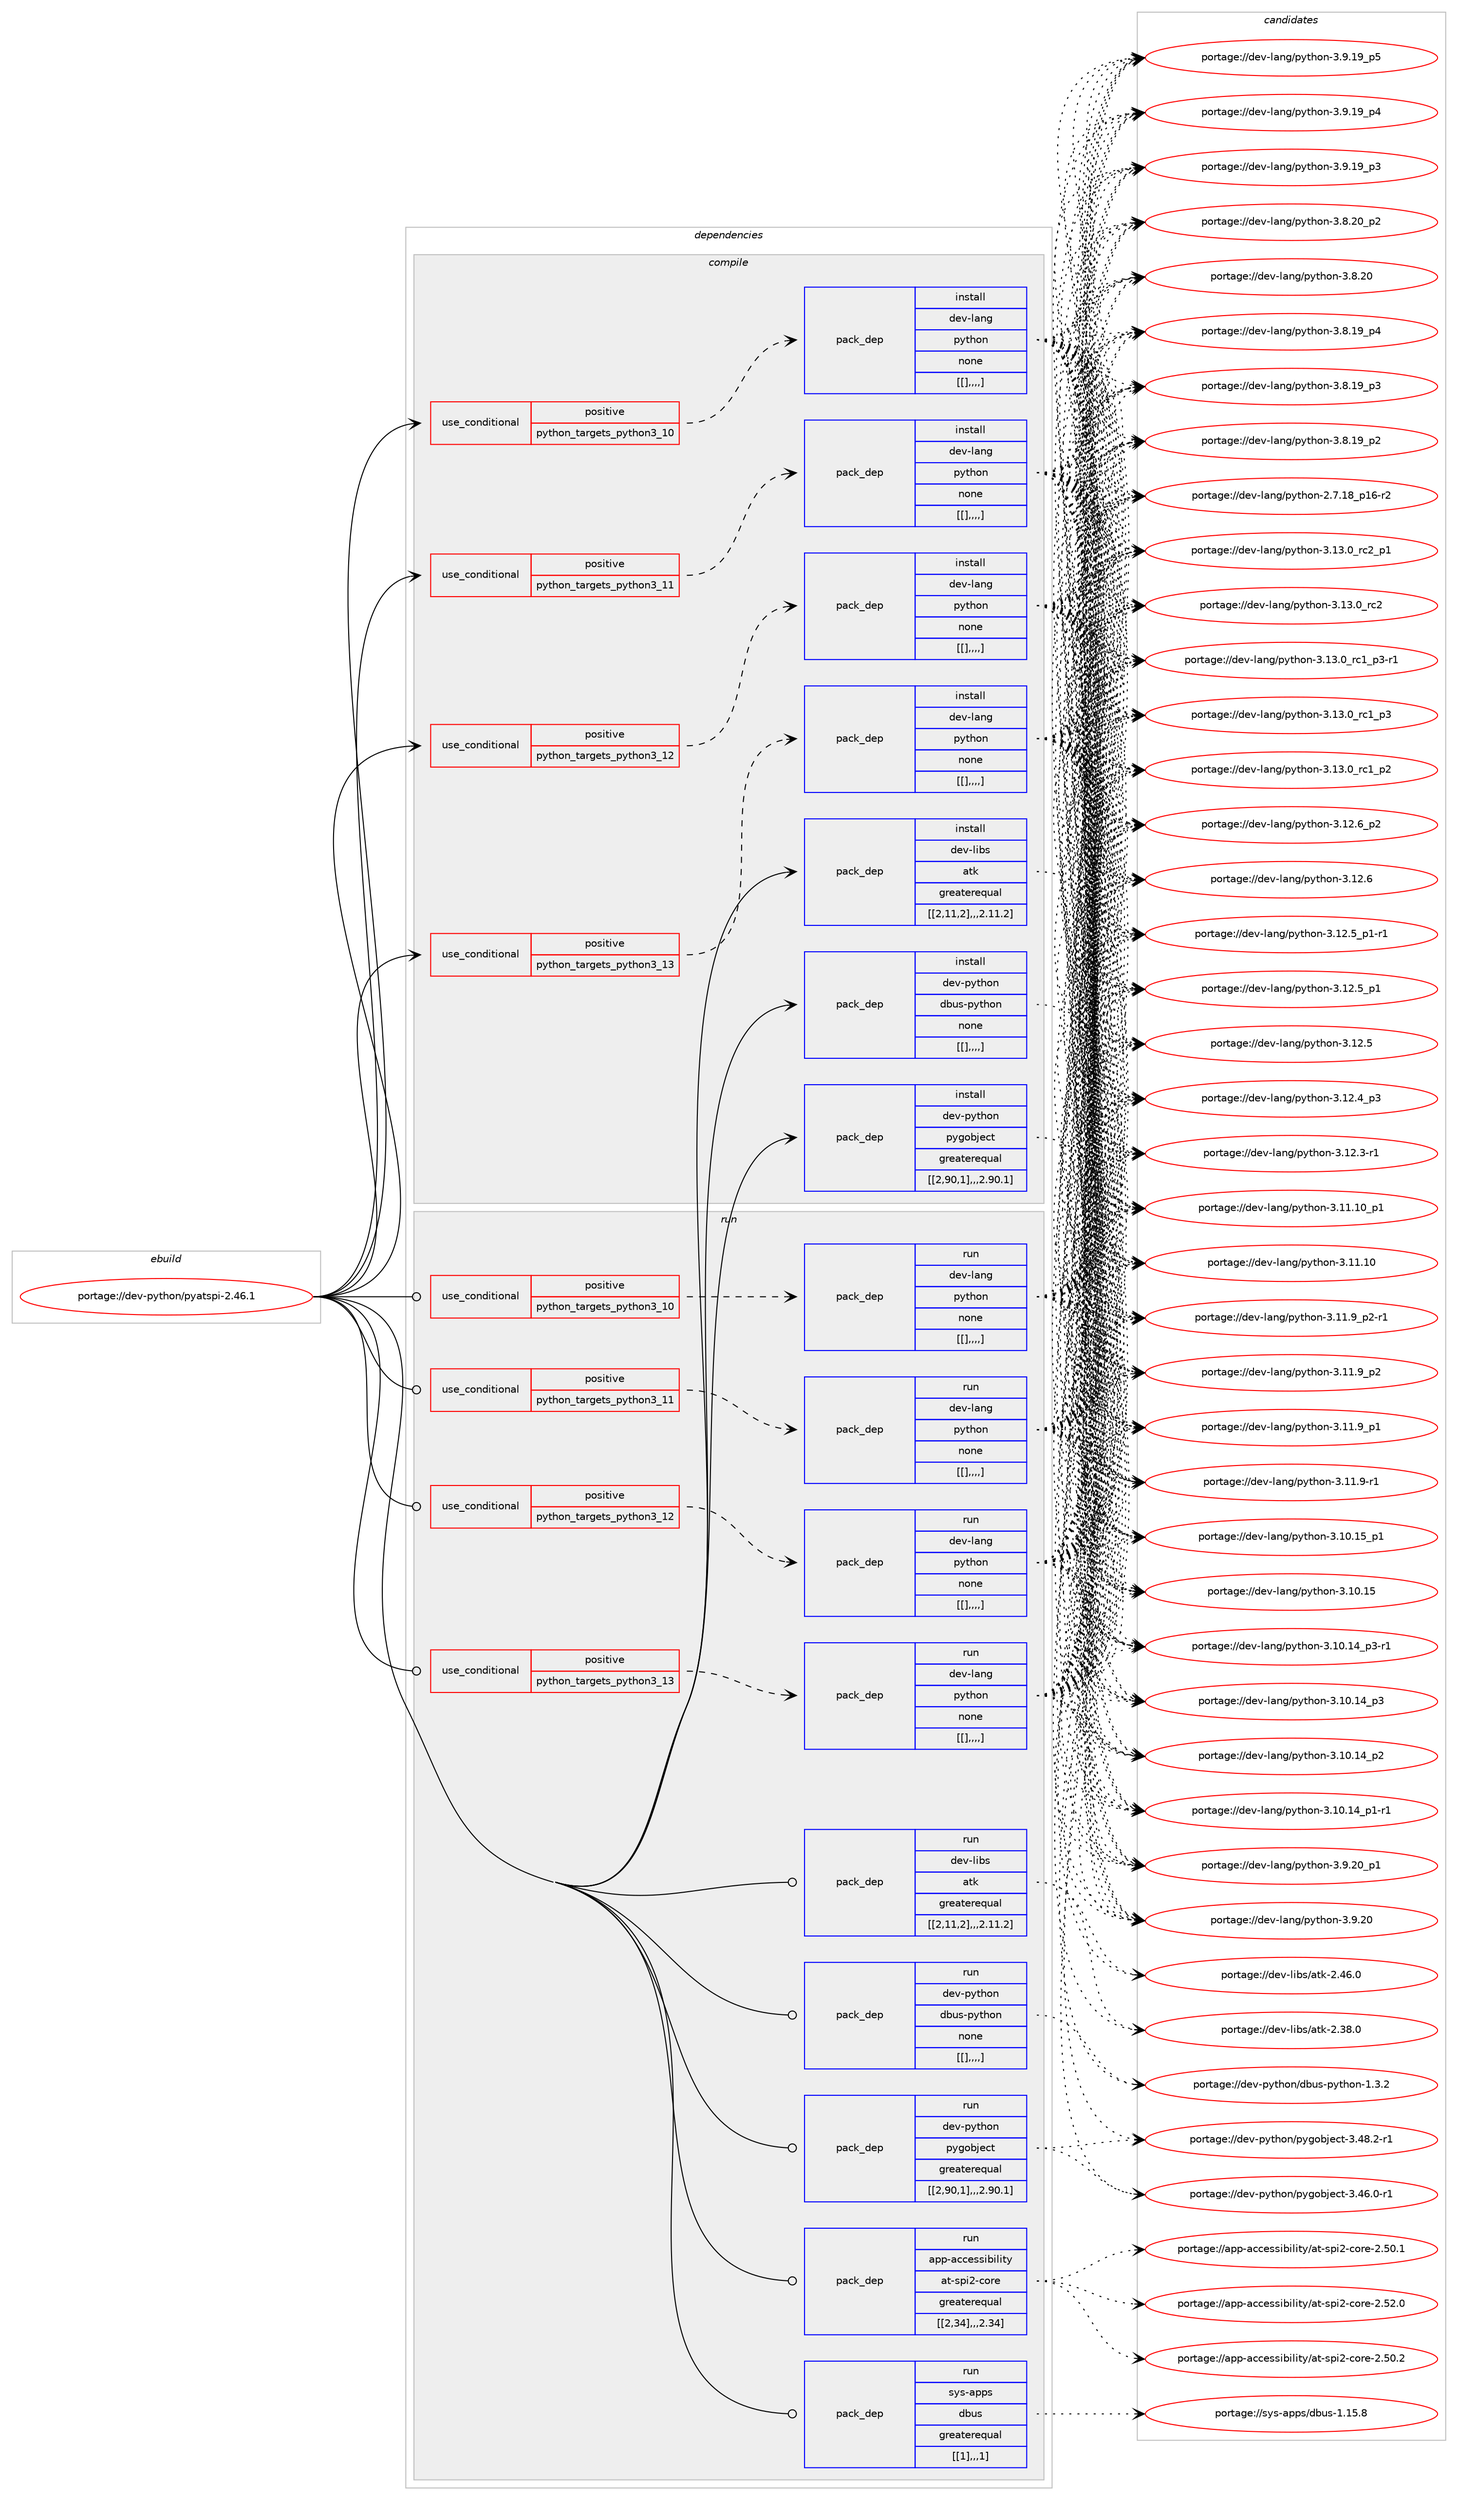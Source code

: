 digraph prolog {

# *************
# Graph options
# *************

newrank=true;
concentrate=true;
compound=true;
graph [rankdir=LR,fontname=Helvetica,fontsize=10,ranksep=1.5];#, ranksep=2.5, nodesep=0.2];
edge  [arrowhead=vee];
node  [fontname=Helvetica,fontsize=10];

# **********
# The ebuild
# **********

subgraph cluster_leftcol {
color=gray;
label=<<i>ebuild</i>>;
id [label="portage://dev-python/pyatspi-2.46.1", color=red, width=4, href="../dev-python/pyatspi-2.46.1.svg"];
}

# ****************
# The dependencies
# ****************

subgraph cluster_midcol {
color=gray;
label=<<i>dependencies</i>>;
subgraph cluster_compile {
fillcolor="#eeeeee";
style=filled;
label=<<i>compile</i>>;
subgraph cond37965 {
dependency158154 [label=<<TABLE BORDER="0" CELLBORDER="1" CELLSPACING="0" CELLPADDING="4"><TR><TD ROWSPAN="3" CELLPADDING="10">use_conditional</TD></TR><TR><TD>positive</TD></TR><TR><TD>python_targets_python3_10</TD></TR></TABLE>>, shape=none, color=red];
subgraph pack118972 {
dependency158155 [label=<<TABLE BORDER="0" CELLBORDER="1" CELLSPACING="0" CELLPADDING="4" WIDTH="220"><TR><TD ROWSPAN="6" CELLPADDING="30">pack_dep</TD></TR><TR><TD WIDTH="110">install</TD></TR><TR><TD>dev-lang</TD></TR><TR><TD>python</TD></TR><TR><TD>none</TD></TR><TR><TD>[[],,,,]</TD></TR></TABLE>>, shape=none, color=blue];
}
dependency158154:e -> dependency158155:w [weight=20,style="dashed",arrowhead="vee"];
}
id:e -> dependency158154:w [weight=20,style="solid",arrowhead="vee"];
subgraph cond37966 {
dependency158156 [label=<<TABLE BORDER="0" CELLBORDER="1" CELLSPACING="0" CELLPADDING="4"><TR><TD ROWSPAN="3" CELLPADDING="10">use_conditional</TD></TR><TR><TD>positive</TD></TR><TR><TD>python_targets_python3_11</TD></TR></TABLE>>, shape=none, color=red];
subgraph pack118973 {
dependency158157 [label=<<TABLE BORDER="0" CELLBORDER="1" CELLSPACING="0" CELLPADDING="4" WIDTH="220"><TR><TD ROWSPAN="6" CELLPADDING="30">pack_dep</TD></TR><TR><TD WIDTH="110">install</TD></TR><TR><TD>dev-lang</TD></TR><TR><TD>python</TD></TR><TR><TD>none</TD></TR><TR><TD>[[],,,,]</TD></TR></TABLE>>, shape=none, color=blue];
}
dependency158156:e -> dependency158157:w [weight=20,style="dashed",arrowhead="vee"];
}
id:e -> dependency158156:w [weight=20,style="solid",arrowhead="vee"];
subgraph cond37967 {
dependency158158 [label=<<TABLE BORDER="0" CELLBORDER="1" CELLSPACING="0" CELLPADDING="4"><TR><TD ROWSPAN="3" CELLPADDING="10">use_conditional</TD></TR><TR><TD>positive</TD></TR><TR><TD>python_targets_python3_12</TD></TR></TABLE>>, shape=none, color=red];
subgraph pack118974 {
dependency158159 [label=<<TABLE BORDER="0" CELLBORDER="1" CELLSPACING="0" CELLPADDING="4" WIDTH="220"><TR><TD ROWSPAN="6" CELLPADDING="30">pack_dep</TD></TR><TR><TD WIDTH="110">install</TD></TR><TR><TD>dev-lang</TD></TR><TR><TD>python</TD></TR><TR><TD>none</TD></TR><TR><TD>[[],,,,]</TD></TR></TABLE>>, shape=none, color=blue];
}
dependency158158:e -> dependency158159:w [weight=20,style="dashed",arrowhead="vee"];
}
id:e -> dependency158158:w [weight=20,style="solid",arrowhead="vee"];
subgraph cond37968 {
dependency158160 [label=<<TABLE BORDER="0" CELLBORDER="1" CELLSPACING="0" CELLPADDING="4"><TR><TD ROWSPAN="3" CELLPADDING="10">use_conditional</TD></TR><TR><TD>positive</TD></TR><TR><TD>python_targets_python3_13</TD></TR></TABLE>>, shape=none, color=red];
subgraph pack118975 {
dependency158161 [label=<<TABLE BORDER="0" CELLBORDER="1" CELLSPACING="0" CELLPADDING="4" WIDTH="220"><TR><TD ROWSPAN="6" CELLPADDING="30">pack_dep</TD></TR><TR><TD WIDTH="110">install</TD></TR><TR><TD>dev-lang</TD></TR><TR><TD>python</TD></TR><TR><TD>none</TD></TR><TR><TD>[[],,,,]</TD></TR></TABLE>>, shape=none, color=blue];
}
dependency158160:e -> dependency158161:w [weight=20,style="dashed",arrowhead="vee"];
}
id:e -> dependency158160:w [weight=20,style="solid",arrowhead="vee"];
subgraph pack118976 {
dependency158162 [label=<<TABLE BORDER="0" CELLBORDER="1" CELLSPACING="0" CELLPADDING="4" WIDTH="220"><TR><TD ROWSPAN="6" CELLPADDING="30">pack_dep</TD></TR><TR><TD WIDTH="110">install</TD></TR><TR><TD>dev-libs</TD></TR><TR><TD>atk</TD></TR><TR><TD>greaterequal</TD></TR><TR><TD>[[2,11,2],,,2.11.2]</TD></TR></TABLE>>, shape=none, color=blue];
}
id:e -> dependency158162:w [weight=20,style="solid",arrowhead="vee"];
subgraph pack118977 {
dependency158163 [label=<<TABLE BORDER="0" CELLBORDER="1" CELLSPACING="0" CELLPADDING="4" WIDTH="220"><TR><TD ROWSPAN="6" CELLPADDING="30">pack_dep</TD></TR><TR><TD WIDTH="110">install</TD></TR><TR><TD>dev-python</TD></TR><TR><TD>dbus-python</TD></TR><TR><TD>none</TD></TR><TR><TD>[[],,,,]</TD></TR></TABLE>>, shape=none, color=blue];
}
id:e -> dependency158163:w [weight=20,style="solid",arrowhead="vee"];
subgraph pack118978 {
dependency158164 [label=<<TABLE BORDER="0" CELLBORDER="1" CELLSPACING="0" CELLPADDING="4" WIDTH="220"><TR><TD ROWSPAN="6" CELLPADDING="30">pack_dep</TD></TR><TR><TD WIDTH="110">install</TD></TR><TR><TD>dev-python</TD></TR><TR><TD>pygobject</TD></TR><TR><TD>greaterequal</TD></TR><TR><TD>[[2,90,1],,,2.90.1]</TD></TR></TABLE>>, shape=none, color=blue];
}
id:e -> dependency158164:w [weight=20,style="solid",arrowhead="vee"];
}
subgraph cluster_compileandrun {
fillcolor="#eeeeee";
style=filled;
label=<<i>compile and run</i>>;
}
subgraph cluster_run {
fillcolor="#eeeeee";
style=filled;
label=<<i>run</i>>;
subgraph cond37969 {
dependency158165 [label=<<TABLE BORDER="0" CELLBORDER="1" CELLSPACING="0" CELLPADDING="4"><TR><TD ROWSPAN="3" CELLPADDING="10">use_conditional</TD></TR><TR><TD>positive</TD></TR><TR><TD>python_targets_python3_10</TD></TR></TABLE>>, shape=none, color=red];
subgraph pack118979 {
dependency158166 [label=<<TABLE BORDER="0" CELLBORDER="1" CELLSPACING="0" CELLPADDING="4" WIDTH="220"><TR><TD ROWSPAN="6" CELLPADDING="30">pack_dep</TD></TR><TR><TD WIDTH="110">run</TD></TR><TR><TD>dev-lang</TD></TR><TR><TD>python</TD></TR><TR><TD>none</TD></TR><TR><TD>[[],,,,]</TD></TR></TABLE>>, shape=none, color=blue];
}
dependency158165:e -> dependency158166:w [weight=20,style="dashed",arrowhead="vee"];
}
id:e -> dependency158165:w [weight=20,style="solid",arrowhead="odot"];
subgraph cond37970 {
dependency158167 [label=<<TABLE BORDER="0" CELLBORDER="1" CELLSPACING="0" CELLPADDING="4"><TR><TD ROWSPAN="3" CELLPADDING="10">use_conditional</TD></TR><TR><TD>positive</TD></TR><TR><TD>python_targets_python3_11</TD></TR></TABLE>>, shape=none, color=red];
subgraph pack118980 {
dependency158168 [label=<<TABLE BORDER="0" CELLBORDER="1" CELLSPACING="0" CELLPADDING="4" WIDTH="220"><TR><TD ROWSPAN="6" CELLPADDING="30">pack_dep</TD></TR><TR><TD WIDTH="110">run</TD></TR><TR><TD>dev-lang</TD></TR><TR><TD>python</TD></TR><TR><TD>none</TD></TR><TR><TD>[[],,,,]</TD></TR></TABLE>>, shape=none, color=blue];
}
dependency158167:e -> dependency158168:w [weight=20,style="dashed",arrowhead="vee"];
}
id:e -> dependency158167:w [weight=20,style="solid",arrowhead="odot"];
subgraph cond37971 {
dependency158169 [label=<<TABLE BORDER="0" CELLBORDER="1" CELLSPACING="0" CELLPADDING="4"><TR><TD ROWSPAN="3" CELLPADDING="10">use_conditional</TD></TR><TR><TD>positive</TD></TR><TR><TD>python_targets_python3_12</TD></TR></TABLE>>, shape=none, color=red];
subgraph pack118981 {
dependency158170 [label=<<TABLE BORDER="0" CELLBORDER="1" CELLSPACING="0" CELLPADDING="4" WIDTH="220"><TR><TD ROWSPAN="6" CELLPADDING="30">pack_dep</TD></TR><TR><TD WIDTH="110">run</TD></TR><TR><TD>dev-lang</TD></TR><TR><TD>python</TD></TR><TR><TD>none</TD></TR><TR><TD>[[],,,,]</TD></TR></TABLE>>, shape=none, color=blue];
}
dependency158169:e -> dependency158170:w [weight=20,style="dashed",arrowhead="vee"];
}
id:e -> dependency158169:w [weight=20,style="solid",arrowhead="odot"];
subgraph cond37972 {
dependency158171 [label=<<TABLE BORDER="0" CELLBORDER="1" CELLSPACING="0" CELLPADDING="4"><TR><TD ROWSPAN="3" CELLPADDING="10">use_conditional</TD></TR><TR><TD>positive</TD></TR><TR><TD>python_targets_python3_13</TD></TR></TABLE>>, shape=none, color=red];
subgraph pack118982 {
dependency158172 [label=<<TABLE BORDER="0" CELLBORDER="1" CELLSPACING="0" CELLPADDING="4" WIDTH="220"><TR><TD ROWSPAN="6" CELLPADDING="30">pack_dep</TD></TR><TR><TD WIDTH="110">run</TD></TR><TR><TD>dev-lang</TD></TR><TR><TD>python</TD></TR><TR><TD>none</TD></TR><TR><TD>[[],,,,]</TD></TR></TABLE>>, shape=none, color=blue];
}
dependency158171:e -> dependency158172:w [weight=20,style="dashed",arrowhead="vee"];
}
id:e -> dependency158171:w [weight=20,style="solid",arrowhead="odot"];
subgraph pack118983 {
dependency158173 [label=<<TABLE BORDER="0" CELLBORDER="1" CELLSPACING="0" CELLPADDING="4" WIDTH="220"><TR><TD ROWSPAN="6" CELLPADDING="30">pack_dep</TD></TR><TR><TD WIDTH="110">run</TD></TR><TR><TD>app-accessibility</TD></TR><TR><TD>at-spi2-core</TD></TR><TR><TD>greaterequal</TD></TR><TR><TD>[[2,34],,,2.34]</TD></TR></TABLE>>, shape=none, color=blue];
}
id:e -> dependency158173:w [weight=20,style="solid",arrowhead="odot"];
subgraph pack118984 {
dependency158174 [label=<<TABLE BORDER="0" CELLBORDER="1" CELLSPACING="0" CELLPADDING="4" WIDTH="220"><TR><TD ROWSPAN="6" CELLPADDING="30">pack_dep</TD></TR><TR><TD WIDTH="110">run</TD></TR><TR><TD>dev-libs</TD></TR><TR><TD>atk</TD></TR><TR><TD>greaterequal</TD></TR><TR><TD>[[2,11,2],,,2.11.2]</TD></TR></TABLE>>, shape=none, color=blue];
}
id:e -> dependency158174:w [weight=20,style="solid",arrowhead="odot"];
subgraph pack118985 {
dependency158175 [label=<<TABLE BORDER="0" CELLBORDER="1" CELLSPACING="0" CELLPADDING="4" WIDTH="220"><TR><TD ROWSPAN="6" CELLPADDING="30">pack_dep</TD></TR><TR><TD WIDTH="110">run</TD></TR><TR><TD>dev-python</TD></TR><TR><TD>dbus-python</TD></TR><TR><TD>none</TD></TR><TR><TD>[[],,,,]</TD></TR></TABLE>>, shape=none, color=blue];
}
id:e -> dependency158175:w [weight=20,style="solid",arrowhead="odot"];
subgraph pack118986 {
dependency158176 [label=<<TABLE BORDER="0" CELLBORDER="1" CELLSPACING="0" CELLPADDING="4" WIDTH="220"><TR><TD ROWSPAN="6" CELLPADDING="30">pack_dep</TD></TR><TR><TD WIDTH="110">run</TD></TR><TR><TD>dev-python</TD></TR><TR><TD>pygobject</TD></TR><TR><TD>greaterequal</TD></TR><TR><TD>[[2,90,1],,,2.90.1]</TD></TR></TABLE>>, shape=none, color=blue];
}
id:e -> dependency158176:w [weight=20,style="solid",arrowhead="odot"];
subgraph pack118987 {
dependency158177 [label=<<TABLE BORDER="0" CELLBORDER="1" CELLSPACING="0" CELLPADDING="4" WIDTH="220"><TR><TD ROWSPAN="6" CELLPADDING="30">pack_dep</TD></TR><TR><TD WIDTH="110">run</TD></TR><TR><TD>sys-apps</TD></TR><TR><TD>dbus</TD></TR><TR><TD>greaterequal</TD></TR><TR><TD>[[1],,,1]</TD></TR></TABLE>>, shape=none, color=blue];
}
id:e -> dependency158177:w [weight=20,style="solid",arrowhead="odot"];
}
}

# **************
# The candidates
# **************

subgraph cluster_choices {
rank=same;
color=gray;
label=<<i>candidates</i>>;

subgraph choice118972 {
color=black;
nodesep=1;
choice100101118451089711010347112121116104111110455146495146489511499509511249 [label="portage://dev-lang/python-3.13.0_rc2_p1", color=red, width=4,href="../dev-lang/python-3.13.0_rc2_p1.svg"];
choice10010111845108971101034711212111610411111045514649514648951149950 [label="portage://dev-lang/python-3.13.0_rc2", color=red, width=4,href="../dev-lang/python-3.13.0_rc2.svg"];
choice1001011184510897110103471121211161041111104551464951464895114994995112514511449 [label="portage://dev-lang/python-3.13.0_rc1_p3-r1", color=red, width=4,href="../dev-lang/python-3.13.0_rc1_p3-r1.svg"];
choice100101118451089711010347112121116104111110455146495146489511499499511251 [label="portage://dev-lang/python-3.13.0_rc1_p3", color=red, width=4,href="../dev-lang/python-3.13.0_rc1_p3.svg"];
choice100101118451089711010347112121116104111110455146495146489511499499511250 [label="portage://dev-lang/python-3.13.0_rc1_p2", color=red, width=4,href="../dev-lang/python-3.13.0_rc1_p2.svg"];
choice100101118451089711010347112121116104111110455146495046549511250 [label="portage://dev-lang/python-3.12.6_p2", color=red, width=4,href="../dev-lang/python-3.12.6_p2.svg"];
choice10010111845108971101034711212111610411111045514649504654 [label="portage://dev-lang/python-3.12.6", color=red, width=4,href="../dev-lang/python-3.12.6.svg"];
choice1001011184510897110103471121211161041111104551464950465395112494511449 [label="portage://dev-lang/python-3.12.5_p1-r1", color=red, width=4,href="../dev-lang/python-3.12.5_p1-r1.svg"];
choice100101118451089711010347112121116104111110455146495046539511249 [label="portage://dev-lang/python-3.12.5_p1", color=red, width=4,href="../dev-lang/python-3.12.5_p1.svg"];
choice10010111845108971101034711212111610411111045514649504653 [label="portage://dev-lang/python-3.12.5", color=red, width=4,href="../dev-lang/python-3.12.5.svg"];
choice100101118451089711010347112121116104111110455146495046529511251 [label="portage://dev-lang/python-3.12.4_p3", color=red, width=4,href="../dev-lang/python-3.12.4_p3.svg"];
choice100101118451089711010347112121116104111110455146495046514511449 [label="portage://dev-lang/python-3.12.3-r1", color=red, width=4,href="../dev-lang/python-3.12.3-r1.svg"];
choice10010111845108971101034711212111610411111045514649494649489511249 [label="portage://dev-lang/python-3.11.10_p1", color=red, width=4,href="../dev-lang/python-3.11.10_p1.svg"];
choice1001011184510897110103471121211161041111104551464949464948 [label="portage://dev-lang/python-3.11.10", color=red, width=4,href="../dev-lang/python-3.11.10.svg"];
choice1001011184510897110103471121211161041111104551464949465795112504511449 [label="portage://dev-lang/python-3.11.9_p2-r1", color=red, width=4,href="../dev-lang/python-3.11.9_p2-r1.svg"];
choice100101118451089711010347112121116104111110455146494946579511250 [label="portage://dev-lang/python-3.11.9_p2", color=red, width=4,href="../dev-lang/python-3.11.9_p2.svg"];
choice100101118451089711010347112121116104111110455146494946579511249 [label="portage://dev-lang/python-3.11.9_p1", color=red, width=4,href="../dev-lang/python-3.11.9_p1.svg"];
choice100101118451089711010347112121116104111110455146494946574511449 [label="portage://dev-lang/python-3.11.9-r1", color=red, width=4,href="../dev-lang/python-3.11.9-r1.svg"];
choice10010111845108971101034711212111610411111045514649484649539511249 [label="portage://dev-lang/python-3.10.15_p1", color=red, width=4,href="../dev-lang/python-3.10.15_p1.svg"];
choice1001011184510897110103471121211161041111104551464948464953 [label="portage://dev-lang/python-3.10.15", color=red, width=4,href="../dev-lang/python-3.10.15.svg"];
choice100101118451089711010347112121116104111110455146494846495295112514511449 [label="portage://dev-lang/python-3.10.14_p3-r1", color=red, width=4,href="../dev-lang/python-3.10.14_p3-r1.svg"];
choice10010111845108971101034711212111610411111045514649484649529511251 [label="portage://dev-lang/python-3.10.14_p3", color=red, width=4,href="../dev-lang/python-3.10.14_p3.svg"];
choice10010111845108971101034711212111610411111045514649484649529511250 [label="portage://dev-lang/python-3.10.14_p2", color=red, width=4,href="../dev-lang/python-3.10.14_p2.svg"];
choice100101118451089711010347112121116104111110455146494846495295112494511449 [label="portage://dev-lang/python-3.10.14_p1-r1", color=red, width=4,href="../dev-lang/python-3.10.14_p1-r1.svg"];
choice100101118451089711010347112121116104111110455146574650489511249 [label="portage://dev-lang/python-3.9.20_p1", color=red, width=4,href="../dev-lang/python-3.9.20_p1.svg"];
choice10010111845108971101034711212111610411111045514657465048 [label="portage://dev-lang/python-3.9.20", color=red, width=4,href="../dev-lang/python-3.9.20.svg"];
choice100101118451089711010347112121116104111110455146574649579511253 [label="portage://dev-lang/python-3.9.19_p5", color=red, width=4,href="../dev-lang/python-3.9.19_p5.svg"];
choice100101118451089711010347112121116104111110455146574649579511252 [label="portage://dev-lang/python-3.9.19_p4", color=red, width=4,href="../dev-lang/python-3.9.19_p4.svg"];
choice100101118451089711010347112121116104111110455146574649579511251 [label="portage://dev-lang/python-3.9.19_p3", color=red, width=4,href="../dev-lang/python-3.9.19_p3.svg"];
choice100101118451089711010347112121116104111110455146564650489511250 [label="portage://dev-lang/python-3.8.20_p2", color=red, width=4,href="../dev-lang/python-3.8.20_p2.svg"];
choice10010111845108971101034711212111610411111045514656465048 [label="portage://dev-lang/python-3.8.20", color=red, width=4,href="../dev-lang/python-3.8.20.svg"];
choice100101118451089711010347112121116104111110455146564649579511252 [label="portage://dev-lang/python-3.8.19_p4", color=red, width=4,href="../dev-lang/python-3.8.19_p4.svg"];
choice100101118451089711010347112121116104111110455146564649579511251 [label="portage://dev-lang/python-3.8.19_p3", color=red, width=4,href="../dev-lang/python-3.8.19_p3.svg"];
choice100101118451089711010347112121116104111110455146564649579511250 [label="portage://dev-lang/python-3.8.19_p2", color=red, width=4,href="../dev-lang/python-3.8.19_p2.svg"];
choice100101118451089711010347112121116104111110455046554649569511249544511450 [label="portage://dev-lang/python-2.7.18_p16-r2", color=red, width=4,href="../dev-lang/python-2.7.18_p16-r2.svg"];
dependency158155:e -> choice100101118451089711010347112121116104111110455146495146489511499509511249:w [style=dotted,weight="100"];
dependency158155:e -> choice10010111845108971101034711212111610411111045514649514648951149950:w [style=dotted,weight="100"];
dependency158155:e -> choice1001011184510897110103471121211161041111104551464951464895114994995112514511449:w [style=dotted,weight="100"];
dependency158155:e -> choice100101118451089711010347112121116104111110455146495146489511499499511251:w [style=dotted,weight="100"];
dependency158155:e -> choice100101118451089711010347112121116104111110455146495146489511499499511250:w [style=dotted,weight="100"];
dependency158155:e -> choice100101118451089711010347112121116104111110455146495046549511250:w [style=dotted,weight="100"];
dependency158155:e -> choice10010111845108971101034711212111610411111045514649504654:w [style=dotted,weight="100"];
dependency158155:e -> choice1001011184510897110103471121211161041111104551464950465395112494511449:w [style=dotted,weight="100"];
dependency158155:e -> choice100101118451089711010347112121116104111110455146495046539511249:w [style=dotted,weight="100"];
dependency158155:e -> choice10010111845108971101034711212111610411111045514649504653:w [style=dotted,weight="100"];
dependency158155:e -> choice100101118451089711010347112121116104111110455146495046529511251:w [style=dotted,weight="100"];
dependency158155:e -> choice100101118451089711010347112121116104111110455146495046514511449:w [style=dotted,weight="100"];
dependency158155:e -> choice10010111845108971101034711212111610411111045514649494649489511249:w [style=dotted,weight="100"];
dependency158155:e -> choice1001011184510897110103471121211161041111104551464949464948:w [style=dotted,weight="100"];
dependency158155:e -> choice1001011184510897110103471121211161041111104551464949465795112504511449:w [style=dotted,weight="100"];
dependency158155:e -> choice100101118451089711010347112121116104111110455146494946579511250:w [style=dotted,weight="100"];
dependency158155:e -> choice100101118451089711010347112121116104111110455146494946579511249:w [style=dotted,weight="100"];
dependency158155:e -> choice100101118451089711010347112121116104111110455146494946574511449:w [style=dotted,weight="100"];
dependency158155:e -> choice10010111845108971101034711212111610411111045514649484649539511249:w [style=dotted,weight="100"];
dependency158155:e -> choice1001011184510897110103471121211161041111104551464948464953:w [style=dotted,weight="100"];
dependency158155:e -> choice100101118451089711010347112121116104111110455146494846495295112514511449:w [style=dotted,weight="100"];
dependency158155:e -> choice10010111845108971101034711212111610411111045514649484649529511251:w [style=dotted,weight="100"];
dependency158155:e -> choice10010111845108971101034711212111610411111045514649484649529511250:w [style=dotted,weight="100"];
dependency158155:e -> choice100101118451089711010347112121116104111110455146494846495295112494511449:w [style=dotted,weight="100"];
dependency158155:e -> choice100101118451089711010347112121116104111110455146574650489511249:w [style=dotted,weight="100"];
dependency158155:e -> choice10010111845108971101034711212111610411111045514657465048:w [style=dotted,weight="100"];
dependency158155:e -> choice100101118451089711010347112121116104111110455146574649579511253:w [style=dotted,weight="100"];
dependency158155:e -> choice100101118451089711010347112121116104111110455146574649579511252:w [style=dotted,weight="100"];
dependency158155:e -> choice100101118451089711010347112121116104111110455146574649579511251:w [style=dotted,weight="100"];
dependency158155:e -> choice100101118451089711010347112121116104111110455146564650489511250:w [style=dotted,weight="100"];
dependency158155:e -> choice10010111845108971101034711212111610411111045514656465048:w [style=dotted,weight="100"];
dependency158155:e -> choice100101118451089711010347112121116104111110455146564649579511252:w [style=dotted,weight="100"];
dependency158155:e -> choice100101118451089711010347112121116104111110455146564649579511251:w [style=dotted,weight="100"];
dependency158155:e -> choice100101118451089711010347112121116104111110455146564649579511250:w [style=dotted,weight="100"];
dependency158155:e -> choice100101118451089711010347112121116104111110455046554649569511249544511450:w [style=dotted,weight="100"];
}
subgraph choice118973 {
color=black;
nodesep=1;
choice100101118451089711010347112121116104111110455146495146489511499509511249 [label="portage://dev-lang/python-3.13.0_rc2_p1", color=red, width=4,href="../dev-lang/python-3.13.0_rc2_p1.svg"];
choice10010111845108971101034711212111610411111045514649514648951149950 [label="portage://dev-lang/python-3.13.0_rc2", color=red, width=4,href="../dev-lang/python-3.13.0_rc2.svg"];
choice1001011184510897110103471121211161041111104551464951464895114994995112514511449 [label="portage://dev-lang/python-3.13.0_rc1_p3-r1", color=red, width=4,href="../dev-lang/python-3.13.0_rc1_p3-r1.svg"];
choice100101118451089711010347112121116104111110455146495146489511499499511251 [label="portage://dev-lang/python-3.13.0_rc1_p3", color=red, width=4,href="../dev-lang/python-3.13.0_rc1_p3.svg"];
choice100101118451089711010347112121116104111110455146495146489511499499511250 [label="portage://dev-lang/python-3.13.0_rc1_p2", color=red, width=4,href="../dev-lang/python-3.13.0_rc1_p2.svg"];
choice100101118451089711010347112121116104111110455146495046549511250 [label="portage://dev-lang/python-3.12.6_p2", color=red, width=4,href="../dev-lang/python-3.12.6_p2.svg"];
choice10010111845108971101034711212111610411111045514649504654 [label="portage://dev-lang/python-3.12.6", color=red, width=4,href="../dev-lang/python-3.12.6.svg"];
choice1001011184510897110103471121211161041111104551464950465395112494511449 [label="portage://dev-lang/python-3.12.5_p1-r1", color=red, width=4,href="../dev-lang/python-3.12.5_p1-r1.svg"];
choice100101118451089711010347112121116104111110455146495046539511249 [label="portage://dev-lang/python-3.12.5_p1", color=red, width=4,href="../dev-lang/python-3.12.5_p1.svg"];
choice10010111845108971101034711212111610411111045514649504653 [label="portage://dev-lang/python-3.12.5", color=red, width=4,href="../dev-lang/python-3.12.5.svg"];
choice100101118451089711010347112121116104111110455146495046529511251 [label="portage://dev-lang/python-3.12.4_p3", color=red, width=4,href="../dev-lang/python-3.12.4_p3.svg"];
choice100101118451089711010347112121116104111110455146495046514511449 [label="portage://dev-lang/python-3.12.3-r1", color=red, width=4,href="../dev-lang/python-3.12.3-r1.svg"];
choice10010111845108971101034711212111610411111045514649494649489511249 [label="portage://dev-lang/python-3.11.10_p1", color=red, width=4,href="../dev-lang/python-3.11.10_p1.svg"];
choice1001011184510897110103471121211161041111104551464949464948 [label="portage://dev-lang/python-3.11.10", color=red, width=4,href="../dev-lang/python-3.11.10.svg"];
choice1001011184510897110103471121211161041111104551464949465795112504511449 [label="portage://dev-lang/python-3.11.9_p2-r1", color=red, width=4,href="../dev-lang/python-3.11.9_p2-r1.svg"];
choice100101118451089711010347112121116104111110455146494946579511250 [label="portage://dev-lang/python-3.11.9_p2", color=red, width=4,href="../dev-lang/python-3.11.9_p2.svg"];
choice100101118451089711010347112121116104111110455146494946579511249 [label="portage://dev-lang/python-3.11.9_p1", color=red, width=4,href="../dev-lang/python-3.11.9_p1.svg"];
choice100101118451089711010347112121116104111110455146494946574511449 [label="portage://dev-lang/python-3.11.9-r1", color=red, width=4,href="../dev-lang/python-3.11.9-r1.svg"];
choice10010111845108971101034711212111610411111045514649484649539511249 [label="portage://dev-lang/python-3.10.15_p1", color=red, width=4,href="../dev-lang/python-3.10.15_p1.svg"];
choice1001011184510897110103471121211161041111104551464948464953 [label="portage://dev-lang/python-3.10.15", color=red, width=4,href="../dev-lang/python-3.10.15.svg"];
choice100101118451089711010347112121116104111110455146494846495295112514511449 [label="portage://dev-lang/python-3.10.14_p3-r1", color=red, width=4,href="../dev-lang/python-3.10.14_p3-r1.svg"];
choice10010111845108971101034711212111610411111045514649484649529511251 [label="portage://dev-lang/python-3.10.14_p3", color=red, width=4,href="../dev-lang/python-3.10.14_p3.svg"];
choice10010111845108971101034711212111610411111045514649484649529511250 [label="portage://dev-lang/python-3.10.14_p2", color=red, width=4,href="../dev-lang/python-3.10.14_p2.svg"];
choice100101118451089711010347112121116104111110455146494846495295112494511449 [label="portage://dev-lang/python-3.10.14_p1-r1", color=red, width=4,href="../dev-lang/python-3.10.14_p1-r1.svg"];
choice100101118451089711010347112121116104111110455146574650489511249 [label="portage://dev-lang/python-3.9.20_p1", color=red, width=4,href="../dev-lang/python-3.9.20_p1.svg"];
choice10010111845108971101034711212111610411111045514657465048 [label="portage://dev-lang/python-3.9.20", color=red, width=4,href="../dev-lang/python-3.9.20.svg"];
choice100101118451089711010347112121116104111110455146574649579511253 [label="portage://dev-lang/python-3.9.19_p5", color=red, width=4,href="../dev-lang/python-3.9.19_p5.svg"];
choice100101118451089711010347112121116104111110455146574649579511252 [label="portage://dev-lang/python-3.9.19_p4", color=red, width=4,href="../dev-lang/python-3.9.19_p4.svg"];
choice100101118451089711010347112121116104111110455146574649579511251 [label="portage://dev-lang/python-3.9.19_p3", color=red, width=4,href="../dev-lang/python-3.9.19_p3.svg"];
choice100101118451089711010347112121116104111110455146564650489511250 [label="portage://dev-lang/python-3.8.20_p2", color=red, width=4,href="../dev-lang/python-3.8.20_p2.svg"];
choice10010111845108971101034711212111610411111045514656465048 [label="portage://dev-lang/python-3.8.20", color=red, width=4,href="../dev-lang/python-3.8.20.svg"];
choice100101118451089711010347112121116104111110455146564649579511252 [label="portage://dev-lang/python-3.8.19_p4", color=red, width=4,href="../dev-lang/python-3.8.19_p4.svg"];
choice100101118451089711010347112121116104111110455146564649579511251 [label="portage://dev-lang/python-3.8.19_p3", color=red, width=4,href="../dev-lang/python-3.8.19_p3.svg"];
choice100101118451089711010347112121116104111110455146564649579511250 [label="portage://dev-lang/python-3.8.19_p2", color=red, width=4,href="../dev-lang/python-3.8.19_p2.svg"];
choice100101118451089711010347112121116104111110455046554649569511249544511450 [label="portage://dev-lang/python-2.7.18_p16-r2", color=red, width=4,href="../dev-lang/python-2.7.18_p16-r2.svg"];
dependency158157:e -> choice100101118451089711010347112121116104111110455146495146489511499509511249:w [style=dotted,weight="100"];
dependency158157:e -> choice10010111845108971101034711212111610411111045514649514648951149950:w [style=dotted,weight="100"];
dependency158157:e -> choice1001011184510897110103471121211161041111104551464951464895114994995112514511449:w [style=dotted,weight="100"];
dependency158157:e -> choice100101118451089711010347112121116104111110455146495146489511499499511251:w [style=dotted,weight="100"];
dependency158157:e -> choice100101118451089711010347112121116104111110455146495146489511499499511250:w [style=dotted,weight="100"];
dependency158157:e -> choice100101118451089711010347112121116104111110455146495046549511250:w [style=dotted,weight="100"];
dependency158157:e -> choice10010111845108971101034711212111610411111045514649504654:w [style=dotted,weight="100"];
dependency158157:e -> choice1001011184510897110103471121211161041111104551464950465395112494511449:w [style=dotted,weight="100"];
dependency158157:e -> choice100101118451089711010347112121116104111110455146495046539511249:w [style=dotted,weight="100"];
dependency158157:e -> choice10010111845108971101034711212111610411111045514649504653:w [style=dotted,weight="100"];
dependency158157:e -> choice100101118451089711010347112121116104111110455146495046529511251:w [style=dotted,weight="100"];
dependency158157:e -> choice100101118451089711010347112121116104111110455146495046514511449:w [style=dotted,weight="100"];
dependency158157:e -> choice10010111845108971101034711212111610411111045514649494649489511249:w [style=dotted,weight="100"];
dependency158157:e -> choice1001011184510897110103471121211161041111104551464949464948:w [style=dotted,weight="100"];
dependency158157:e -> choice1001011184510897110103471121211161041111104551464949465795112504511449:w [style=dotted,weight="100"];
dependency158157:e -> choice100101118451089711010347112121116104111110455146494946579511250:w [style=dotted,weight="100"];
dependency158157:e -> choice100101118451089711010347112121116104111110455146494946579511249:w [style=dotted,weight="100"];
dependency158157:e -> choice100101118451089711010347112121116104111110455146494946574511449:w [style=dotted,weight="100"];
dependency158157:e -> choice10010111845108971101034711212111610411111045514649484649539511249:w [style=dotted,weight="100"];
dependency158157:e -> choice1001011184510897110103471121211161041111104551464948464953:w [style=dotted,weight="100"];
dependency158157:e -> choice100101118451089711010347112121116104111110455146494846495295112514511449:w [style=dotted,weight="100"];
dependency158157:e -> choice10010111845108971101034711212111610411111045514649484649529511251:w [style=dotted,weight="100"];
dependency158157:e -> choice10010111845108971101034711212111610411111045514649484649529511250:w [style=dotted,weight="100"];
dependency158157:e -> choice100101118451089711010347112121116104111110455146494846495295112494511449:w [style=dotted,weight="100"];
dependency158157:e -> choice100101118451089711010347112121116104111110455146574650489511249:w [style=dotted,weight="100"];
dependency158157:e -> choice10010111845108971101034711212111610411111045514657465048:w [style=dotted,weight="100"];
dependency158157:e -> choice100101118451089711010347112121116104111110455146574649579511253:w [style=dotted,weight="100"];
dependency158157:e -> choice100101118451089711010347112121116104111110455146574649579511252:w [style=dotted,weight="100"];
dependency158157:e -> choice100101118451089711010347112121116104111110455146574649579511251:w [style=dotted,weight="100"];
dependency158157:e -> choice100101118451089711010347112121116104111110455146564650489511250:w [style=dotted,weight="100"];
dependency158157:e -> choice10010111845108971101034711212111610411111045514656465048:w [style=dotted,weight="100"];
dependency158157:e -> choice100101118451089711010347112121116104111110455146564649579511252:w [style=dotted,weight="100"];
dependency158157:e -> choice100101118451089711010347112121116104111110455146564649579511251:w [style=dotted,weight="100"];
dependency158157:e -> choice100101118451089711010347112121116104111110455146564649579511250:w [style=dotted,weight="100"];
dependency158157:e -> choice100101118451089711010347112121116104111110455046554649569511249544511450:w [style=dotted,weight="100"];
}
subgraph choice118974 {
color=black;
nodesep=1;
choice100101118451089711010347112121116104111110455146495146489511499509511249 [label="portage://dev-lang/python-3.13.0_rc2_p1", color=red, width=4,href="../dev-lang/python-3.13.0_rc2_p1.svg"];
choice10010111845108971101034711212111610411111045514649514648951149950 [label="portage://dev-lang/python-3.13.0_rc2", color=red, width=4,href="../dev-lang/python-3.13.0_rc2.svg"];
choice1001011184510897110103471121211161041111104551464951464895114994995112514511449 [label="portage://dev-lang/python-3.13.0_rc1_p3-r1", color=red, width=4,href="../dev-lang/python-3.13.0_rc1_p3-r1.svg"];
choice100101118451089711010347112121116104111110455146495146489511499499511251 [label="portage://dev-lang/python-3.13.0_rc1_p3", color=red, width=4,href="../dev-lang/python-3.13.0_rc1_p3.svg"];
choice100101118451089711010347112121116104111110455146495146489511499499511250 [label="portage://dev-lang/python-3.13.0_rc1_p2", color=red, width=4,href="../dev-lang/python-3.13.0_rc1_p2.svg"];
choice100101118451089711010347112121116104111110455146495046549511250 [label="portage://dev-lang/python-3.12.6_p2", color=red, width=4,href="../dev-lang/python-3.12.6_p2.svg"];
choice10010111845108971101034711212111610411111045514649504654 [label="portage://dev-lang/python-3.12.6", color=red, width=4,href="../dev-lang/python-3.12.6.svg"];
choice1001011184510897110103471121211161041111104551464950465395112494511449 [label="portage://dev-lang/python-3.12.5_p1-r1", color=red, width=4,href="../dev-lang/python-3.12.5_p1-r1.svg"];
choice100101118451089711010347112121116104111110455146495046539511249 [label="portage://dev-lang/python-3.12.5_p1", color=red, width=4,href="../dev-lang/python-3.12.5_p1.svg"];
choice10010111845108971101034711212111610411111045514649504653 [label="portage://dev-lang/python-3.12.5", color=red, width=4,href="../dev-lang/python-3.12.5.svg"];
choice100101118451089711010347112121116104111110455146495046529511251 [label="portage://dev-lang/python-3.12.4_p3", color=red, width=4,href="../dev-lang/python-3.12.4_p3.svg"];
choice100101118451089711010347112121116104111110455146495046514511449 [label="portage://dev-lang/python-3.12.3-r1", color=red, width=4,href="../dev-lang/python-3.12.3-r1.svg"];
choice10010111845108971101034711212111610411111045514649494649489511249 [label="portage://dev-lang/python-3.11.10_p1", color=red, width=4,href="../dev-lang/python-3.11.10_p1.svg"];
choice1001011184510897110103471121211161041111104551464949464948 [label="portage://dev-lang/python-3.11.10", color=red, width=4,href="../dev-lang/python-3.11.10.svg"];
choice1001011184510897110103471121211161041111104551464949465795112504511449 [label="portage://dev-lang/python-3.11.9_p2-r1", color=red, width=4,href="../dev-lang/python-3.11.9_p2-r1.svg"];
choice100101118451089711010347112121116104111110455146494946579511250 [label="portage://dev-lang/python-3.11.9_p2", color=red, width=4,href="../dev-lang/python-3.11.9_p2.svg"];
choice100101118451089711010347112121116104111110455146494946579511249 [label="portage://dev-lang/python-3.11.9_p1", color=red, width=4,href="../dev-lang/python-3.11.9_p1.svg"];
choice100101118451089711010347112121116104111110455146494946574511449 [label="portage://dev-lang/python-3.11.9-r1", color=red, width=4,href="../dev-lang/python-3.11.9-r1.svg"];
choice10010111845108971101034711212111610411111045514649484649539511249 [label="portage://dev-lang/python-3.10.15_p1", color=red, width=4,href="../dev-lang/python-3.10.15_p1.svg"];
choice1001011184510897110103471121211161041111104551464948464953 [label="portage://dev-lang/python-3.10.15", color=red, width=4,href="../dev-lang/python-3.10.15.svg"];
choice100101118451089711010347112121116104111110455146494846495295112514511449 [label="portage://dev-lang/python-3.10.14_p3-r1", color=red, width=4,href="../dev-lang/python-3.10.14_p3-r1.svg"];
choice10010111845108971101034711212111610411111045514649484649529511251 [label="portage://dev-lang/python-3.10.14_p3", color=red, width=4,href="../dev-lang/python-3.10.14_p3.svg"];
choice10010111845108971101034711212111610411111045514649484649529511250 [label="portage://dev-lang/python-3.10.14_p2", color=red, width=4,href="../dev-lang/python-3.10.14_p2.svg"];
choice100101118451089711010347112121116104111110455146494846495295112494511449 [label="portage://dev-lang/python-3.10.14_p1-r1", color=red, width=4,href="../dev-lang/python-3.10.14_p1-r1.svg"];
choice100101118451089711010347112121116104111110455146574650489511249 [label="portage://dev-lang/python-3.9.20_p1", color=red, width=4,href="../dev-lang/python-3.9.20_p1.svg"];
choice10010111845108971101034711212111610411111045514657465048 [label="portage://dev-lang/python-3.9.20", color=red, width=4,href="../dev-lang/python-3.9.20.svg"];
choice100101118451089711010347112121116104111110455146574649579511253 [label="portage://dev-lang/python-3.9.19_p5", color=red, width=4,href="../dev-lang/python-3.9.19_p5.svg"];
choice100101118451089711010347112121116104111110455146574649579511252 [label="portage://dev-lang/python-3.9.19_p4", color=red, width=4,href="../dev-lang/python-3.9.19_p4.svg"];
choice100101118451089711010347112121116104111110455146574649579511251 [label="portage://dev-lang/python-3.9.19_p3", color=red, width=4,href="../dev-lang/python-3.9.19_p3.svg"];
choice100101118451089711010347112121116104111110455146564650489511250 [label="portage://dev-lang/python-3.8.20_p2", color=red, width=4,href="../dev-lang/python-3.8.20_p2.svg"];
choice10010111845108971101034711212111610411111045514656465048 [label="portage://dev-lang/python-3.8.20", color=red, width=4,href="../dev-lang/python-3.8.20.svg"];
choice100101118451089711010347112121116104111110455146564649579511252 [label="portage://dev-lang/python-3.8.19_p4", color=red, width=4,href="../dev-lang/python-3.8.19_p4.svg"];
choice100101118451089711010347112121116104111110455146564649579511251 [label="portage://dev-lang/python-3.8.19_p3", color=red, width=4,href="../dev-lang/python-3.8.19_p3.svg"];
choice100101118451089711010347112121116104111110455146564649579511250 [label="portage://dev-lang/python-3.8.19_p2", color=red, width=4,href="../dev-lang/python-3.8.19_p2.svg"];
choice100101118451089711010347112121116104111110455046554649569511249544511450 [label="portage://dev-lang/python-2.7.18_p16-r2", color=red, width=4,href="../dev-lang/python-2.7.18_p16-r2.svg"];
dependency158159:e -> choice100101118451089711010347112121116104111110455146495146489511499509511249:w [style=dotted,weight="100"];
dependency158159:e -> choice10010111845108971101034711212111610411111045514649514648951149950:w [style=dotted,weight="100"];
dependency158159:e -> choice1001011184510897110103471121211161041111104551464951464895114994995112514511449:w [style=dotted,weight="100"];
dependency158159:e -> choice100101118451089711010347112121116104111110455146495146489511499499511251:w [style=dotted,weight="100"];
dependency158159:e -> choice100101118451089711010347112121116104111110455146495146489511499499511250:w [style=dotted,weight="100"];
dependency158159:e -> choice100101118451089711010347112121116104111110455146495046549511250:w [style=dotted,weight="100"];
dependency158159:e -> choice10010111845108971101034711212111610411111045514649504654:w [style=dotted,weight="100"];
dependency158159:e -> choice1001011184510897110103471121211161041111104551464950465395112494511449:w [style=dotted,weight="100"];
dependency158159:e -> choice100101118451089711010347112121116104111110455146495046539511249:w [style=dotted,weight="100"];
dependency158159:e -> choice10010111845108971101034711212111610411111045514649504653:w [style=dotted,weight="100"];
dependency158159:e -> choice100101118451089711010347112121116104111110455146495046529511251:w [style=dotted,weight="100"];
dependency158159:e -> choice100101118451089711010347112121116104111110455146495046514511449:w [style=dotted,weight="100"];
dependency158159:e -> choice10010111845108971101034711212111610411111045514649494649489511249:w [style=dotted,weight="100"];
dependency158159:e -> choice1001011184510897110103471121211161041111104551464949464948:w [style=dotted,weight="100"];
dependency158159:e -> choice1001011184510897110103471121211161041111104551464949465795112504511449:w [style=dotted,weight="100"];
dependency158159:e -> choice100101118451089711010347112121116104111110455146494946579511250:w [style=dotted,weight="100"];
dependency158159:e -> choice100101118451089711010347112121116104111110455146494946579511249:w [style=dotted,weight="100"];
dependency158159:e -> choice100101118451089711010347112121116104111110455146494946574511449:w [style=dotted,weight="100"];
dependency158159:e -> choice10010111845108971101034711212111610411111045514649484649539511249:w [style=dotted,weight="100"];
dependency158159:e -> choice1001011184510897110103471121211161041111104551464948464953:w [style=dotted,weight="100"];
dependency158159:e -> choice100101118451089711010347112121116104111110455146494846495295112514511449:w [style=dotted,weight="100"];
dependency158159:e -> choice10010111845108971101034711212111610411111045514649484649529511251:w [style=dotted,weight="100"];
dependency158159:e -> choice10010111845108971101034711212111610411111045514649484649529511250:w [style=dotted,weight="100"];
dependency158159:e -> choice100101118451089711010347112121116104111110455146494846495295112494511449:w [style=dotted,weight="100"];
dependency158159:e -> choice100101118451089711010347112121116104111110455146574650489511249:w [style=dotted,weight="100"];
dependency158159:e -> choice10010111845108971101034711212111610411111045514657465048:w [style=dotted,weight="100"];
dependency158159:e -> choice100101118451089711010347112121116104111110455146574649579511253:w [style=dotted,weight="100"];
dependency158159:e -> choice100101118451089711010347112121116104111110455146574649579511252:w [style=dotted,weight="100"];
dependency158159:e -> choice100101118451089711010347112121116104111110455146574649579511251:w [style=dotted,weight="100"];
dependency158159:e -> choice100101118451089711010347112121116104111110455146564650489511250:w [style=dotted,weight="100"];
dependency158159:e -> choice10010111845108971101034711212111610411111045514656465048:w [style=dotted,weight="100"];
dependency158159:e -> choice100101118451089711010347112121116104111110455146564649579511252:w [style=dotted,weight="100"];
dependency158159:e -> choice100101118451089711010347112121116104111110455146564649579511251:w [style=dotted,weight="100"];
dependency158159:e -> choice100101118451089711010347112121116104111110455146564649579511250:w [style=dotted,weight="100"];
dependency158159:e -> choice100101118451089711010347112121116104111110455046554649569511249544511450:w [style=dotted,weight="100"];
}
subgraph choice118975 {
color=black;
nodesep=1;
choice100101118451089711010347112121116104111110455146495146489511499509511249 [label="portage://dev-lang/python-3.13.0_rc2_p1", color=red, width=4,href="../dev-lang/python-3.13.0_rc2_p1.svg"];
choice10010111845108971101034711212111610411111045514649514648951149950 [label="portage://dev-lang/python-3.13.0_rc2", color=red, width=4,href="../dev-lang/python-3.13.0_rc2.svg"];
choice1001011184510897110103471121211161041111104551464951464895114994995112514511449 [label="portage://dev-lang/python-3.13.0_rc1_p3-r1", color=red, width=4,href="../dev-lang/python-3.13.0_rc1_p3-r1.svg"];
choice100101118451089711010347112121116104111110455146495146489511499499511251 [label="portage://dev-lang/python-3.13.0_rc1_p3", color=red, width=4,href="../dev-lang/python-3.13.0_rc1_p3.svg"];
choice100101118451089711010347112121116104111110455146495146489511499499511250 [label="portage://dev-lang/python-3.13.0_rc1_p2", color=red, width=4,href="../dev-lang/python-3.13.0_rc1_p2.svg"];
choice100101118451089711010347112121116104111110455146495046549511250 [label="portage://dev-lang/python-3.12.6_p2", color=red, width=4,href="../dev-lang/python-3.12.6_p2.svg"];
choice10010111845108971101034711212111610411111045514649504654 [label="portage://dev-lang/python-3.12.6", color=red, width=4,href="../dev-lang/python-3.12.6.svg"];
choice1001011184510897110103471121211161041111104551464950465395112494511449 [label="portage://dev-lang/python-3.12.5_p1-r1", color=red, width=4,href="../dev-lang/python-3.12.5_p1-r1.svg"];
choice100101118451089711010347112121116104111110455146495046539511249 [label="portage://dev-lang/python-3.12.5_p1", color=red, width=4,href="../dev-lang/python-3.12.5_p1.svg"];
choice10010111845108971101034711212111610411111045514649504653 [label="portage://dev-lang/python-3.12.5", color=red, width=4,href="../dev-lang/python-3.12.5.svg"];
choice100101118451089711010347112121116104111110455146495046529511251 [label="portage://dev-lang/python-3.12.4_p3", color=red, width=4,href="../dev-lang/python-3.12.4_p3.svg"];
choice100101118451089711010347112121116104111110455146495046514511449 [label="portage://dev-lang/python-3.12.3-r1", color=red, width=4,href="../dev-lang/python-3.12.3-r1.svg"];
choice10010111845108971101034711212111610411111045514649494649489511249 [label="portage://dev-lang/python-3.11.10_p1", color=red, width=4,href="../dev-lang/python-3.11.10_p1.svg"];
choice1001011184510897110103471121211161041111104551464949464948 [label="portage://dev-lang/python-3.11.10", color=red, width=4,href="../dev-lang/python-3.11.10.svg"];
choice1001011184510897110103471121211161041111104551464949465795112504511449 [label="portage://dev-lang/python-3.11.9_p2-r1", color=red, width=4,href="../dev-lang/python-3.11.9_p2-r1.svg"];
choice100101118451089711010347112121116104111110455146494946579511250 [label="portage://dev-lang/python-3.11.9_p2", color=red, width=4,href="../dev-lang/python-3.11.9_p2.svg"];
choice100101118451089711010347112121116104111110455146494946579511249 [label="portage://dev-lang/python-3.11.9_p1", color=red, width=4,href="../dev-lang/python-3.11.9_p1.svg"];
choice100101118451089711010347112121116104111110455146494946574511449 [label="portage://dev-lang/python-3.11.9-r1", color=red, width=4,href="../dev-lang/python-3.11.9-r1.svg"];
choice10010111845108971101034711212111610411111045514649484649539511249 [label="portage://dev-lang/python-3.10.15_p1", color=red, width=4,href="../dev-lang/python-3.10.15_p1.svg"];
choice1001011184510897110103471121211161041111104551464948464953 [label="portage://dev-lang/python-3.10.15", color=red, width=4,href="../dev-lang/python-3.10.15.svg"];
choice100101118451089711010347112121116104111110455146494846495295112514511449 [label="portage://dev-lang/python-3.10.14_p3-r1", color=red, width=4,href="../dev-lang/python-3.10.14_p3-r1.svg"];
choice10010111845108971101034711212111610411111045514649484649529511251 [label="portage://dev-lang/python-3.10.14_p3", color=red, width=4,href="../dev-lang/python-3.10.14_p3.svg"];
choice10010111845108971101034711212111610411111045514649484649529511250 [label="portage://dev-lang/python-3.10.14_p2", color=red, width=4,href="../dev-lang/python-3.10.14_p2.svg"];
choice100101118451089711010347112121116104111110455146494846495295112494511449 [label="portage://dev-lang/python-3.10.14_p1-r1", color=red, width=4,href="../dev-lang/python-3.10.14_p1-r1.svg"];
choice100101118451089711010347112121116104111110455146574650489511249 [label="portage://dev-lang/python-3.9.20_p1", color=red, width=4,href="../dev-lang/python-3.9.20_p1.svg"];
choice10010111845108971101034711212111610411111045514657465048 [label="portage://dev-lang/python-3.9.20", color=red, width=4,href="../dev-lang/python-3.9.20.svg"];
choice100101118451089711010347112121116104111110455146574649579511253 [label="portage://dev-lang/python-3.9.19_p5", color=red, width=4,href="../dev-lang/python-3.9.19_p5.svg"];
choice100101118451089711010347112121116104111110455146574649579511252 [label="portage://dev-lang/python-3.9.19_p4", color=red, width=4,href="../dev-lang/python-3.9.19_p4.svg"];
choice100101118451089711010347112121116104111110455146574649579511251 [label="portage://dev-lang/python-3.9.19_p3", color=red, width=4,href="../dev-lang/python-3.9.19_p3.svg"];
choice100101118451089711010347112121116104111110455146564650489511250 [label="portage://dev-lang/python-3.8.20_p2", color=red, width=4,href="../dev-lang/python-3.8.20_p2.svg"];
choice10010111845108971101034711212111610411111045514656465048 [label="portage://dev-lang/python-3.8.20", color=red, width=4,href="../dev-lang/python-3.8.20.svg"];
choice100101118451089711010347112121116104111110455146564649579511252 [label="portage://dev-lang/python-3.8.19_p4", color=red, width=4,href="../dev-lang/python-3.8.19_p4.svg"];
choice100101118451089711010347112121116104111110455146564649579511251 [label="portage://dev-lang/python-3.8.19_p3", color=red, width=4,href="../dev-lang/python-3.8.19_p3.svg"];
choice100101118451089711010347112121116104111110455146564649579511250 [label="portage://dev-lang/python-3.8.19_p2", color=red, width=4,href="../dev-lang/python-3.8.19_p2.svg"];
choice100101118451089711010347112121116104111110455046554649569511249544511450 [label="portage://dev-lang/python-2.7.18_p16-r2", color=red, width=4,href="../dev-lang/python-2.7.18_p16-r2.svg"];
dependency158161:e -> choice100101118451089711010347112121116104111110455146495146489511499509511249:w [style=dotted,weight="100"];
dependency158161:e -> choice10010111845108971101034711212111610411111045514649514648951149950:w [style=dotted,weight="100"];
dependency158161:e -> choice1001011184510897110103471121211161041111104551464951464895114994995112514511449:w [style=dotted,weight="100"];
dependency158161:e -> choice100101118451089711010347112121116104111110455146495146489511499499511251:w [style=dotted,weight="100"];
dependency158161:e -> choice100101118451089711010347112121116104111110455146495146489511499499511250:w [style=dotted,weight="100"];
dependency158161:e -> choice100101118451089711010347112121116104111110455146495046549511250:w [style=dotted,weight="100"];
dependency158161:e -> choice10010111845108971101034711212111610411111045514649504654:w [style=dotted,weight="100"];
dependency158161:e -> choice1001011184510897110103471121211161041111104551464950465395112494511449:w [style=dotted,weight="100"];
dependency158161:e -> choice100101118451089711010347112121116104111110455146495046539511249:w [style=dotted,weight="100"];
dependency158161:e -> choice10010111845108971101034711212111610411111045514649504653:w [style=dotted,weight="100"];
dependency158161:e -> choice100101118451089711010347112121116104111110455146495046529511251:w [style=dotted,weight="100"];
dependency158161:e -> choice100101118451089711010347112121116104111110455146495046514511449:w [style=dotted,weight="100"];
dependency158161:e -> choice10010111845108971101034711212111610411111045514649494649489511249:w [style=dotted,weight="100"];
dependency158161:e -> choice1001011184510897110103471121211161041111104551464949464948:w [style=dotted,weight="100"];
dependency158161:e -> choice1001011184510897110103471121211161041111104551464949465795112504511449:w [style=dotted,weight="100"];
dependency158161:e -> choice100101118451089711010347112121116104111110455146494946579511250:w [style=dotted,weight="100"];
dependency158161:e -> choice100101118451089711010347112121116104111110455146494946579511249:w [style=dotted,weight="100"];
dependency158161:e -> choice100101118451089711010347112121116104111110455146494946574511449:w [style=dotted,weight="100"];
dependency158161:e -> choice10010111845108971101034711212111610411111045514649484649539511249:w [style=dotted,weight="100"];
dependency158161:e -> choice1001011184510897110103471121211161041111104551464948464953:w [style=dotted,weight="100"];
dependency158161:e -> choice100101118451089711010347112121116104111110455146494846495295112514511449:w [style=dotted,weight="100"];
dependency158161:e -> choice10010111845108971101034711212111610411111045514649484649529511251:w [style=dotted,weight="100"];
dependency158161:e -> choice10010111845108971101034711212111610411111045514649484649529511250:w [style=dotted,weight="100"];
dependency158161:e -> choice100101118451089711010347112121116104111110455146494846495295112494511449:w [style=dotted,weight="100"];
dependency158161:e -> choice100101118451089711010347112121116104111110455146574650489511249:w [style=dotted,weight="100"];
dependency158161:e -> choice10010111845108971101034711212111610411111045514657465048:w [style=dotted,weight="100"];
dependency158161:e -> choice100101118451089711010347112121116104111110455146574649579511253:w [style=dotted,weight="100"];
dependency158161:e -> choice100101118451089711010347112121116104111110455146574649579511252:w [style=dotted,weight="100"];
dependency158161:e -> choice100101118451089711010347112121116104111110455146574649579511251:w [style=dotted,weight="100"];
dependency158161:e -> choice100101118451089711010347112121116104111110455146564650489511250:w [style=dotted,weight="100"];
dependency158161:e -> choice10010111845108971101034711212111610411111045514656465048:w [style=dotted,weight="100"];
dependency158161:e -> choice100101118451089711010347112121116104111110455146564649579511252:w [style=dotted,weight="100"];
dependency158161:e -> choice100101118451089711010347112121116104111110455146564649579511251:w [style=dotted,weight="100"];
dependency158161:e -> choice100101118451089711010347112121116104111110455146564649579511250:w [style=dotted,weight="100"];
dependency158161:e -> choice100101118451089711010347112121116104111110455046554649569511249544511450:w [style=dotted,weight="100"];
}
subgraph choice118976 {
color=black;
nodesep=1;
choice1001011184510810598115479711610745504652544648 [label="portage://dev-libs/atk-2.46.0", color=red, width=4,href="../dev-libs/atk-2.46.0.svg"];
choice1001011184510810598115479711610745504651564648 [label="portage://dev-libs/atk-2.38.0", color=red, width=4,href="../dev-libs/atk-2.38.0.svg"];
dependency158162:e -> choice1001011184510810598115479711610745504652544648:w [style=dotted,weight="100"];
dependency158162:e -> choice1001011184510810598115479711610745504651564648:w [style=dotted,weight="100"];
}
subgraph choice118977 {
color=black;
nodesep=1;
choice10010111845112121116104111110471009811711545112121116104111110454946514650 [label="portage://dev-python/dbus-python-1.3.2", color=red, width=4,href="../dev-python/dbus-python-1.3.2.svg"];
dependency158163:e -> choice10010111845112121116104111110471009811711545112121116104111110454946514650:w [style=dotted,weight="100"];
}
subgraph choice118978 {
color=black;
nodesep=1;
choice10010111845112121116104111110471121211031119810610199116455146525646504511449 [label="portage://dev-python/pygobject-3.48.2-r1", color=red, width=4,href="../dev-python/pygobject-3.48.2-r1.svg"];
choice10010111845112121116104111110471121211031119810610199116455146525446484511449 [label="portage://dev-python/pygobject-3.46.0-r1", color=red, width=4,href="../dev-python/pygobject-3.46.0-r1.svg"];
dependency158164:e -> choice10010111845112121116104111110471121211031119810610199116455146525646504511449:w [style=dotted,weight="100"];
dependency158164:e -> choice10010111845112121116104111110471121211031119810610199116455146525446484511449:w [style=dotted,weight="100"];
}
subgraph choice118979 {
color=black;
nodesep=1;
choice100101118451089711010347112121116104111110455146495146489511499509511249 [label="portage://dev-lang/python-3.13.0_rc2_p1", color=red, width=4,href="../dev-lang/python-3.13.0_rc2_p1.svg"];
choice10010111845108971101034711212111610411111045514649514648951149950 [label="portage://dev-lang/python-3.13.0_rc2", color=red, width=4,href="../dev-lang/python-3.13.0_rc2.svg"];
choice1001011184510897110103471121211161041111104551464951464895114994995112514511449 [label="portage://dev-lang/python-3.13.0_rc1_p3-r1", color=red, width=4,href="../dev-lang/python-3.13.0_rc1_p3-r1.svg"];
choice100101118451089711010347112121116104111110455146495146489511499499511251 [label="portage://dev-lang/python-3.13.0_rc1_p3", color=red, width=4,href="../dev-lang/python-3.13.0_rc1_p3.svg"];
choice100101118451089711010347112121116104111110455146495146489511499499511250 [label="portage://dev-lang/python-3.13.0_rc1_p2", color=red, width=4,href="../dev-lang/python-3.13.0_rc1_p2.svg"];
choice100101118451089711010347112121116104111110455146495046549511250 [label="portage://dev-lang/python-3.12.6_p2", color=red, width=4,href="../dev-lang/python-3.12.6_p2.svg"];
choice10010111845108971101034711212111610411111045514649504654 [label="portage://dev-lang/python-3.12.6", color=red, width=4,href="../dev-lang/python-3.12.6.svg"];
choice1001011184510897110103471121211161041111104551464950465395112494511449 [label="portage://dev-lang/python-3.12.5_p1-r1", color=red, width=4,href="../dev-lang/python-3.12.5_p1-r1.svg"];
choice100101118451089711010347112121116104111110455146495046539511249 [label="portage://dev-lang/python-3.12.5_p1", color=red, width=4,href="../dev-lang/python-3.12.5_p1.svg"];
choice10010111845108971101034711212111610411111045514649504653 [label="portage://dev-lang/python-3.12.5", color=red, width=4,href="../dev-lang/python-3.12.5.svg"];
choice100101118451089711010347112121116104111110455146495046529511251 [label="portage://dev-lang/python-3.12.4_p3", color=red, width=4,href="../dev-lang/python-3.12.4_p3.svg"];
choice100101118451089711010347112121116104111110455146495046514511449 [label="portage://dev-lang/python-3.12.3-r1", color=red, width=4,href="../dev-lang/python-3.12.3-r1.svg"];
choice10010111845108971101034711212111610411111045514649494649489511249 [label="portage://dev-lang/python-3.11.10_p1", color=red, width=4,href="../dev-lang/python-3.11.10_p1.svg"];
choice1001011184510897110103471121211161041111104551464949464948 [label="portage://dev-lang/python-3.11.10", color=red, width=4,href="../dev-lang/python-3.11.10.svg"];
choice1001011184510897110103471121211161041111104551464949465795112504511449 [label="portage://dev-lang/python-3.11.9_p2-r1", color=red, width=4,href="../dev-lang/python-3.11.9_p2-r1.svg"];
choice100101118451089711010347112121116104111110455146494946579511250 [label="portage://dev-lang/python-3.11.9_p2", color=red, width=4,href="../dev-lang/python-3.11.9_p2.svg"];
choice100101118451089711010347112121116104111110455146494946579511249 [label="portage://dev-lang/python-3.11.9_p1", color=red, width=4,href="../dev-lang/python-3.11.9_p1.svg"];
choice100101118451089711010347112121116104111110455146494946574511449 [label="portage://dev-lang/python-3.11.9-r1", color=red, width=4,href="../dev-lang/python-3.11.9-r1.svg"];
choice10010111845108971101034711212111610411111045514649484649539511249 [label="portage://dev-lang/python-3.10.15_p1", color=red, width=4,href="../dev-lang/python-3.10.15_p1.svg"];
choice1001011184510897110103471121211161041111104551464948464953 [label="portage://dev-lang/python-3.10.15", color=red, width=4,href="../dev-lang/python-3.10.15.svg"];
choice100101118451089711010347112121116104111110455146494846495295112514511449 [label="portage://dev-lang/python-3.10.14_p3-r1", color=red, width=4,href="../dev-lang/python-3.10.14_p3-r1.svg"];
choice10010111845108971101034711212111610411111045514649484649529511251 [label="portage://dev-lang/python-3.10.14_p3", color=red, width=4,href="../dev-lang/python-3.10.14_p3.svg"];
choice10010111845108971101034711212111610411111045514649484649529511250 [label="portage://dev-lang/python-3.10.14_p2", color=red, width=4,href="../dev-lang/python-3.10.14_p2.svg"];
choice100101118451089711010347112121116104111110455146494846495295112494511449 [label="portage://dev-lang/python-3.10.14_p1-r1", color=red, width=4,href="../dev-lang/python-3.10.14_p1-r1.svg"];
choice100101118451089711010347112121116104111110455146574650489511249 [label="portage://dev-lang/python-3.9.20_p1", color=red, width=4,href="../dev-lang/python-3.9.20_p1.svg"];
choice10010111845108971101034711212111610411111045514657465048 [label="portage://dev-lang/python-3.9.20", color=red, width=4,href="../dev-lang/python-3.9.20.svg"];
choice100101118451089711010347112121116104111110455146574649579511253 [label="portage://dev-lang/python-3.9.19_p5", color=red, width=4,href="../dev-lang/python-3.9.19_p5.svg"];
choice100101118451089711010347112121116104111110455146574649579511252 [label="portage://dev-lang/python-3.9.19_p4", color=red, width=4,href="../dev-lang/python-3.9.19_p4.svg"];
choice100101118451089711010347112121116104111110455146574649579511251 [label="portage://dev-lang/python-3.9.19_p3", color=red, width=4,href="../dev-lang/python-3.9.19_p3.svg"];
choice100101118451089711010347112121116104111110455146564650489511250 [label="portage://dev-lang/python-3.8.20_p2", color=red, width=4,href="../dev-lang/python-3.8.20_p2.svg"];
choice10010111845108971101034711212111610411111045514656465048 [label="portage://dev-lang/python-3.8.20", color=red, width=4,href="../dev-lang/python-3.8.20.svg"];
choice100101118451089711010347112121116104111110455146564649579511252 [label="portage://dev-lang/python-3.8.19_p4", color=red, width=4,href="../dev-lang/python-3.8.19_p4.svg"];
choice100101118451089711010347112121116104111110455146564649579511251 [label="portage://dev-lang/python-3.8.19_p3", color=red, width=4,href="../dev-lang/python-3.8.19_p3.svg"];
choice100101118451089711010347112121116104111110455146564649579511250 [label="portage://dev-lang/python-3.8.19_p2", color=red, width=4,href="../dev-lang/python-3.8.19_p2.svg"];
choice100101118451089711010347112121116104111110455046554649569511249544511450 [label="portage://dev-lang/python-2.7.18_p16-r2", color=red, width=4,href="../dev-lang/python-2.7.18_p16-r2.svg"];
dependency158166:e -> choice100101118451089711010347112121116104111110455146495146489511499509511249:w [style=dotted,weight="100"];
dependency158166:e -> choice10010111845108971101034711212111610411111045514649514648951149950:w [style=dotted,weight="100"];
dependency158166:e -> choice1001011184510897110103471121211161041111104551464951464895114994995112514511449:w [style=dotted,weight="100"];
dependency158166:e -> choice100101118451089711010347112121116104111110455146495146489511499499511251:w [style=dotted,weight="100"];
dependency158166:e -> choice100101118451089711010347112121116104111110455146495146489511499499511250:w [style=dotted,weight="100"];
dependency158166:e -> choice100101118451089711010347112121116104111110455146495046549511250:w [style=dotted,weight="100"];
dependency158166:e -> choice10010111845108971101034711212111610411111045514649504654:w [style=dotted,weight="100"];
dependency158166:e -> choice1001011184510897110103471121211161041111104551464950465395112494511449:w [style=dotted,weight="100"];
dependency158166:e -> choice100101118451089711010347112121116104111110455146495046539511249:w [style=dotted,weight="100"];
dependency158166:e -> choice10010111845108971101034711212111610411111045514649504653:w [style=dotted,weight="100"];
dependency158166:e -> choice100101118451089711010347112121116104111110455146495046529511251:w [style=dotted,weight="100"];
dependency158166:e -> choice100101118451089711010347112121116104111110455146495046514511449:w [style=dotted,weight="100"];
dependency158166:e -> choice10010111845108971101034711212111610411111045514649494649489511249:w [style=dotted,weight="100"];
dependency158166:e -> choice1001011184510897110103471121211161041111104551464949464948:w [style=dotted,weight="100"];
dependency158166:e -> choice1001011184510897110103471121211161041111104551464949465795112504511449:w [style=dotted,weight="100"];
dependency158166:e -> choice100101118451089711010347112121116104111110455146494946579511250:w [style=dotted,weight="100"];
dependency158166:e -> choice100101118451089711010347112121116104111110455146494946579511249:w [style=dotted,weight="100"];
dependency158166:e -> choice100101118451089711010347112121116104111110455146494946574511449:w [style=dotted,weight="100"];
dependency158166:e -> choice10010111845108971101034711212111610411111045514649484649539511249:w [style=dotted,weight="100"];
dependency158166:e -> choice1001011184510897110103471121211161041111104551464948464953:w [style=dotted,weight="100"];
dependency158166:e -> choice100101118451089711010347112121116104111110455146494846495295112514511449:w [style=dotted,weight="100"];
dependency158166:e -> choice10010111845108971101034711212111610411111045514649484649529511251:w [style=dotted,weight="100"];
dependency158166:e -> choice10010111845108971101034711212111610411111045514649484649529511250:w [style=dotted,weight="100"];
dependency158166:e -> choice100101118451089711010347112121116104111110455146494846495295112494511449:w [style=dotted,weight="100"];
dependency158166:e -> choice100101118451089711010347112121116104111110455146574650489511249:w [style=dotted,weight="100"];
dependency158166:e -> choice10010111845108971101034711212111610411111045514657465048:w [style=dotted,weight="100"];
dependency158166:e -> choice100101118451089711010347112121116104111110455146574649579511253:w [style=dotted,weight="100"];
dependency158166:e -> choice100101118451089711010347112121116104111110455146574649579511252:w [style=dotted,weight="100"];
dependency158166:e -> choice100101118451089711010347112121116104111110455146574649579511251:w [style=dotted,weight="100"];
dependency158166:e -> choice100101118451089711010347112121116104111110455146564650489511250:w [style=dotted,weight="100"];
dependency158166:e -> choice10010111845108971101034711212111610411111045514656465048:w [style=dotted,weight="100"];
dependency158166:e -> choice100101118451089711010347112121116104111110455146564649579511252:w [style=dotted,weight="100"];
dependency158166:e -> choice100101118451089711010347112121116104111110455146564649579511251:w [style=dotted,weight="100"];
dependency158166:e -> choice100101118451089711010347112121116104111110455146564649579511250:w [style=dotted,weight="100"];
dependency158166:e -> choice100101118451089711010347112121116104111110455046554649569511249544511450:w [style=dotted,weight="100"];
}
subgraph choice118980 {
color=black;
nodesep=1;
choice100101118451089711010347112121116104111110455146495146489511499509511249 [label="portage://dev-lang/python-3.13.0_rc2_p1", color=red, width=4,href="../dev-lang/python-3.13.0_rc2_p1.svg"];
choice10010111845108971101034711212111610411111045514649514648951149950 [label="portage://dev-lang/python-3.13.0_rc2", color=red, width=4,href="../dev-lang/python-3.13.0_rc2.svg"];
choice1001011184510897110103471121211161041111104551464951464895114994995112514511449 [label="portage://dev-lang/python-3.13.0_rc1_p3-r1", color=red, width=4,href="../dev-lang/python-3.13.0_rc1_p3-r1.svg"];
choice100101118451089711010347112121116104111110455146495146489511499499511251 [label="portage://dev-lang/python-3.13.0_rc1_p3", color=red, width=4,href="../dev-lang/python-3.13.0_rc1_p3.svg"];
choice100101118451089711010347112121116104111110455146495146489511499499511250 [label="portage://dev-lang/python-3.13.0_rc1_p2", color=red, width=4,href="../dev-lang/python-3.13.0_rc1_p2.svg"];
choice100101118451089711010347112121116104111110455146495046549511250 [label="portage://dev-lang/python-3.12.6_p2", color=red, width=4,href="../dev-lang/python-3.12.6_p2.svg"];
choice10010111845108971101034711212111610411111045514649504654 [label="portage://dev-lang/python-3.12.6", color=red, width=4,href="../dev-lang/python-3.12.6.svg"];
choice1001011184510897110103471121211161041111104551464950465395112494511449 [label="portage://dev-lang/python-3.12.5_p1-r1", color=red, width=4,href="../dev-lang/python-3.12.5_p1-r1.svg"];
choice100101118451089711010347112121116104111110455146495046539511249 [label="portage://dev-lang/python-3.12.5_p1", color=red, width=4,href="../dev-lang/python-3.12.5_p1.svg"];
choice10010111845108971101034711212111610411111045514649504653 [label="portage://dev-lang/python-3.12.5", color=red, width=4,href="../dev-lang/python-3.12.5.svg"];
choice100101118451089711010347112121116104111110455146495046529511251 [label="portage://dev-lang/python-3.12.4_p3", color=red, width=4,href="../dev-lang/python-3.12.4_p3.svg"];
choice100101118451089711010347112121116104111110455146495046514511449 [label="portage://dev-lang/python-3.12.3-r1", color=red, width=4,href="../dev-lang/python-3.12.3-r1.svg"];
choice10010111845108971101034711212111610411111045514649494649489511249 [label="portage://dev-lang/python-3.11.10_p1", color=red, width=4,href="../dev-lang/python-3.11.10_p1.svg"];
choice1001011184510897110103471121211161041111104551464949464948 [label="portage://dev-lang/python-3.11.10", color=red, width=4,href="../dev-lang/python-3.11.10.svg"];
choice1001011184510897110103471121211161041111104551464949465795112504511449 [label="portage://dev-lang/python-3.11.9_p2-r1", color=red, width=4,href="../dev-lang/python-3.11.9_p2-r1.svg"];
choice100101118451089711010347112121116104111110455146494946579511250 [label="portage://dev-lang/python-3.11.9_p2", color=red, width=4,href="../dev-lang/python-3.11.9_p2.svg"];
choice100101118451089711010347112121116104111110455146494946579511249 [label="portage://dev-lang/python-3.11.9_p1", color=red, width=4,href="../dev-lang/python-3.11.9_p1.svg"];
choice100101118451089711010347112121116104111110455146494946574511449 [label="portage://dev-lang/python-3.11.9-r1", color=red, width=4,href="../dev-lang/python-3.11.9-r1.svg"];
choice10010111845108971101034711212111610411111045514649484649539511249 [label="portage://dev-lang/python-3.10.15_p1", color=red, width=4,href="../dev-lang/python-3.10.15_p1.svg"];
choice1001011184510897110103471121211161041111104551464948464953 [label="portage://dev-lang/python-3.10.15", color=red, width=4,href="../dev-lang/python-3.10.15.svg"];
choice100101118451089711010347112121116104111110455146494846495295112514511449 [label="portage://dev-lang/python-3.10.14_p3-r1", color=red, width=4,href="../dev-lang/python-3.10.14_p3-r1.svg"];
choice10010111845108971101034711212111610411111045514649484649529511251 [label="portage://dev-lang/python-3.10.14_p3", color=red, width=4,href="../dev-lang/python-3.10.14_p3.svg"];
choice10010111845108971101034711212111610411111045514649484649529511250 [label="portage://dev-lang/python-3.10.14_p2", color=red, width=4,href="../dev-lang/python-3.10.14_p2.svg"];
choice100101118451089711010347112121116104111110455146494846495295112494511449 [label="portage://dev-lang/python-3.10.14_p1-r1", color=red, width=4,href="../dev-lang/python-3.10.14_p1-r1.svg"];
choice100101118451089711010347112121116104111110455146574650489511249 [label="portage://dev-lang/python-3.9.20_p1", color=red, width=4,href="../dev-lang/python-3.9.20_p1.svg"];
choice10010111845108971101034711212111610411111045514657465048 [label="portage://dev-lang/python-3.9.20", color=red, width=4,href="../dev-lang/python-3.9.20.svg"];
choice100101118451089711010347112121116104111110455146574649579511253 [label="portage://dev-lang/python-3.9.19_p5", color=red, width=4,href="../dev-lang/python-3.9.19_p5.svg"];
choice100101118451089711010347112121116104111110455146574649579511252 [label="portage://dev-lang/python-3.9.19_p4", color=red, width=4,href="../dev-lang/python-3.9.19_p4.svg"];
choice100101118451089711010347112121116104111110455146574649579511251 [label="portage://dev-lang/python-3.9.19_p3", color=red, width=4,href="../dev-lang/python-3.9.19_p3.svg"];
choice100101118451089711010347112121116104111110455146564650489511250 [label="portage://dev-lang/python-3.8.20_p2", color=red, width=4,href="../dev-lang/python-3.8.20_p2.svg"];
choice10010111845108971101034711212111610411111045514656465048 [label="portage://dev-lang/python-3.8.20", color=red, width=4,href="../dev-lang/python-3.8.20.svg"];
choice100101118451089711010347112121116104111110455146564649579511252 [label="portage://dev-lang/python-3.8.19_p4", color=red, width=4,href="../dev-lang/python-3.8.19_p4.svg"];
choice100101118451089711010347112121116104111110455146564649579511251 [label="portage://dev-lang/python-3.8.19_p3", color=red, width=4,href="../dev-lang/python-3.8.19_p3.svg"];
choice100101118451089711010347112121116104111110455146564649579511250 [label="portage://dev-lang/python-3.8.19_p2", color=red, width=4,href="../dev-lang/python-3.8.19_p2.svg"];
choice100101118451089711010347112121116104111110455046554649569511249544511450 [label="portage://dev-lang/python-2.7.18_p16-r2", color=red, width=4,href="../dev-lang/python-2.7.18_p16-r2.svg"];
dependency158168:e -> choice100101118451089711010347112121116104111110455146495146489511499509511249:w [style=dotted,weight="100"];
dependency158168:e -> choice10010111845108971101034711212111610411111045514649514648951149950:w [style=dotted,weight="100"];
dependency158168:e -> choice1001011184510897110103471121211161041111104551464951464895114994995112514511449:w [style=dotted,weight="100"];
dependency158168:e -> choice100101118451089711010347112121116104111110455146495146489511499499511251:w [style=dotted,weight="100"];
dependency158168:e -> choice100101118451089711010347112121116104111110455146495146489511499499511250:w [style=dotted,weight="100"];
dependency158168:e -> choice100101118451089711010347112121116104111110455146495046549511250:w [style=dotted,weight="100"];
dependency158168:e -> choice10010111845108971101034711212111610411111045514649504654:w [style=dotted,weight="100"];
dependency158168:e -> choice1001011184510897110103471121211161041111104551464950465395112494511449:w [style=dotted,weight="100"];
dependency158168:e -> choice100101118451089711010347112121116104111110455146495046539511249:w [style=dotted,weight="100"];
dependency158168:e -> choice10010111845108971101034711212111610411111045514649504653:w [style=dotted,weight="100"];
dependency158168:e -> choice100101118451089711010347112121116104111110455146495046529511251:w [style=dotted,weight="100"];
dependency158168:e -> choice100101118451089711010347112121116104111110455146495046514511449:w [style=dotted,weight="100"];
dependency158168:e -> choice10010111845108971101034711212111610411111045514649494649489511249:w [style=dotted,weight="100"];
dependency158168:e -> choice1001011184510897110103471121211161041111104551464949464948:w [style=dotted,weight="100"];
dependency158168:e -> choice1001011184510897110103471121211161041111104551464949465795112504511449:w [style=dotted,weight="100"];
dependency158168:e -> choice100101118451089711010347112121116104111110455146494946579511250:w [style=dotted,weight="100"];
dependency158168:e -> choice100101118451089711010347112121116104111110455146494946579511249:w [style=dotted,weight="100"];
dependency158168:e -> choice100101118451089711010347112121116104111110455146494946574511449:w [style=dotted,weight="100"];
dependency158168:e -> choice10010111845108971101034711212111610411111045514649484649539511249:w [style=dotted,weight="100"];
dependency158168:e -> choice1001011184510897110103471121211161041111104551464948464953:w [style=dotted,weight="100"];
dependency158168:e -> choice100101118451089711010347112121116104111110455146494846495295112514511449:w [style=dotted,weight="100"];
dependency158168:e -> choice10010111845108971101034711212111610411111045514649484649529511251:w [style=dotted,weight="100"];
dependency158168:e -> choice10010111845108971101034711212111610411111045514649484649529511250:w [style=dotted,weight="100"];
dependency158168:e -> choice100101118451089711010347112121116104111110455146494846495295112494511449:w [style=dotted,weight="100"];
dependency158168:e -> choice100101118451089711010347112121116104111110455146574650489511249:w [style=dotted,weight="100"];
dependency158168:e -> choice10010111845108971101034711212111610411111045514657465048:w [style=dotted,weight="100"];
dependency158168:e -> choice100101118451089711010347112121116104111110455146574649579511253:w [style=dotted,weight="100"];
dependency158168:e -> choice100101118451089711010347112121116104111110455146574649579511252:w [style=dotted,weight="100"];
dependency158168:e -> choice100101118451089711010347112121116104111110455146574649579511251:w [style=dotted,weight="100"];
dependency158168:e -> choice100101118451089711010347112121116104111110455146564650489511250:w [style=dotted,weight="100"];
dependency158168:e -> choice10010111845108971101034711212111610411111045514656465048:w [style=dotted,weight="100"];
dependency158168:e -> choice100101118451089711010347112121116104111110455146564649579511252:w [style=dotted,weight="100"];
dependency158168:e -> choice100101118451089711010347112121116104111110455146564649579511251:w [style=dotted,weight="100"];
dependency158168:e -> choice100101118451089711010347112121116104111110455146564649579511250:w [style=dotted,weight="100"];
dependency158168:e -> choice100101118451089711010347112121116104111110455046554649569511249544511450:w [style=dotted,weight="100"];
}
subgraph choice118981 {
color=black;
nodesep=1;
choice100101118451089711010347112121116104111110455146495146489511499509511249 [label="portage://dev-lang/python-3.13.0_rc2_p1", color=red, width=4,href="../dev-lang/python-3.13.0_rc2_p1.svg"];
choice10010111845108971101034711212111610411111045514649514648951149950 [label="portage://dev-lang/python-3.13.0_rc2", color=red, width=4,href="../dev-lang/python-3.13.0_rc2.svg"];
choice1001011184510897110103471121211161041111104551464951464895114994995112514511449 [label="portage://dev-lang/python-3.13.0_rc1_p3-r1", color=red, width=4,href="../dev-lang/python-3.13.0_rc1_p3-r1.svg"];
choice100101118451089711010347112121116104111110455146495146489511499499511251 [label="portage://dev-lang/python-3.13.0_rc1_p3", color=red, width=4,href="../dev-lang/python-3.13.0_rc1_p3.svg"];
choice100101118451089711010347112121116104111110455146495146489511499499511250 [label="portage://dev-lang/python-3.13.0_rc1_p2", color=red, width=4,href="../dev-lang/python-3.13.0_rc1_p2.svg"];
choice100101118451089711010347112121116104111110455146495046549511250 [label="portage://dev-lang/python-3.12.6_p2", color=red, width=4,href="../dev-lang/python-3.12.6_p2.svg"];
choice10010111845108971101034711212111610411111045514649504654 [label="portage://dev-lang/python-3.12.6", color=red, width=4,href="../dev-lang/python-3.12.6.svg"];
choice1001011184510897110103471121211161041111104551464950465395112494511449 [label="portage://dev-lang/python-3.12.5_p1-r1", color=red, width=4,href="../dev-lang/python-3.12.5_p1-r1.svg"];
choice100101118451089711010347112121116104111110455146495046539511249 [label="portage://dev-lang/python-3.12.5_p1", color=red, width=4,href="../dev-lang/python-3.12.5_p1.svg"];
choice10010111845108971101034711212111610411111045514649504653 [label="portage://dev-lang/python-3.12.5", color=red, width=4,href="../dev-lang/python-3.12.5.svg"];
choice100101118451089711010347112121116104111110455146495046529511251 [label="portage://dev-lang/python-3.12.4_p3", color=red, width=4,href="../dev-lang/python-3.12.4_p3.svg"];
choice100101118451089711010347112121116104111110455146495046514511449 [label="portage://dev-lang/python-3.12.3-r1", color=red, width=4,href="../dev-lang/python-3.12.3-r1.svg"];
choice10010111845108971101034711212111610411111045514649494649489511249 [label="portage://dev-lang/python-3.11.10_p1", color=red, width=4,href="../dev-lang/python-3.11.10_p1.svg"];
choice1001011184510897110103471121211161041111104551464949464948 [label="portage://dev-lang/python-3.11.10", color=red, width=4,href="../dev-lang/python-3.11.10.svg"];
choice1001011184510897110103471121211161041111104551464949465795112504511449 [label="portage://dev-lang/python-3.11.9_p2-r1", color=red, width=4,href="../dev-lang/python-3.11.9_p2-r1.svg"];
choice100101118451089711010347112121116104111110455146494946579511250 [label="portage://dev-lang/python-3.11.9_p2", color=red, width=4,href="../dev-lang/python-3.11.9_p2.svg"];
choice100101118451089711010347112121116104111110455146494946579511249 [label="portage://dev-lang/python-3.11.9_p1", color=red, width=4,href="../dev-lang/python-3.11.9_p1.svg"];
choice100101118451089711010347112121116104111110455146494946574511449 [label="portage://dev-lang/python-3.11.9-r1", color=red, width=4,href="../dev-lang/python-3.11.9-r1.svg"];
choice10010111845108971101034711212111610411111045514649484649539511249 [label="portage://dev-lang/python-3.10.15_p1", color=red, width=4,href="../dev-lang/python-3.10.15_p1.svg"];
choice1001011184510897110103471121211161041111104551464948464953 [label="portage://dev-lang/python-3.10.15", color=red, width=4,href="../dev-lang/python-3.10.15.svg"];
choice100101118451089711010347112121116104111110455146494846495295112514511449 [label="portage://dev-lang/python-3.10.14_p3-r1", color=red, width=4,href="../dev-lang/python-3.10.14_p3-r1.svg"];
choice10010111845108971101034711212111610411111045514649484649529511251 [label="portage://dev-lang/python-3.10.14_p3", color=red, width=4,href="../dev-lang/python-3.10.14_p3.svg"];
choice10010111845108971101034711212111610411111045514649484649529511250 [label="portage://dev-lang/python-3.10.14_p2", color=red, width=4,href="../dev-lang/python-3.10.14_p2.svg"];
choice100101118451089711010347112121116104111110455146494846495295112494511449 [label="portage://dev-lang/python-3.10.14_p1-r1", color=red, width=4,href="../dev-lang/python-3.10.14_p1-r1.svg"];
choice100101118451089711010347112121116104111110455146574650489511249 [label="portage://dev-lang/python-3.9.20_p1", color=red, width=4,href="../dev-lang/python-3.9.20_p1.svg"];
choice10010111845108971101034711212111610411111045514657465048 [label="portage://dev-lang/python-3.9.20", color=red, width=4,href="../dev-lang/python-3.9.20.svg"];
choice100101118451089711010347112121116104111110455146574649579511253 [label="portage://dev-lang/python-3.9.19_p5", color=red, width=4,href="../dev-lang/python-3.9.19_p5.svg"];
choice100101118451089711010347112121116104111110455146574649579511252 [label="portage://dev-lang/python-3.9.19_p4", color=red, width=4,href="../dev-lang/python-3.9.19_p4.svg"];
choice100101118451089711010347112121116104111110455146574649579511251 [label="portage://dev-lang/python-3.9.19_p3", color=red, width=4,href="../dev-lang/python-3.9.19_p3.svg"];
choice100101118451089711010347112121116104111110455146564650489511250 [label="portage://dev-lang/python-3.8.20_p2", color=red, width=4,href="../dev-lang/python-3.8.20_p2.svg"];
choice10010111845108971101034711212111610411111045514656465048 [label="portage://dev-lang/python-3.8.20", color=red, width=4,href="../dev-lang/python-3.8.20.svg"];
choice100101118451089711010347112121116104111110455146564649579511252 [label="portage://dev-lang/python-3.8.19_p4", color=red, width=4,href="../dev-lang/python-3.8.19_p4.svg"];
choice100101118451089711010347112121116104111110455146564649579511251 [label="portage://dev-lang/python-3.8.19_p3", color=red, width=4,href="../dev-lang/python-3.8.19_p3.svg"];
choice100101118451089711010347112121116104111110455146564649579511250 [label="portage://dev-lang/python-3.8.19_p2", color=red, width=4,href="../dev-lang/python-3.8.19_p2.svg"];
choice100101118451089711010347112121116104111110455046554649569511249544511450 [label="portage://dev-lang/python-2.7.18_p16-r2", color=red, width=4,href="../dev-lang/python-2.7.18_p16-r2.svg"];
dependency158170:e -> choice100101118451089711010347112121116104111110455146495146489511499509511249:w [style=dotted,weight="100"];
dependency158170:e -> choice10010111845108971101034711212111610411111045514649514648951149950:w [style=dotted,weight="100"];
dependency158170:e -> choice1001011184510897110103471121211161041111104551464951464895114994995112514511449:w [style=dotted,weight="100"];
dependency158170:e -> choice100101118451089711010347112121116104111110455146495146489511499499511251:w [style=dotted,weight="100"];
dependency158170:e -> choice100101118451089711010347112121116104111110455146495146489511499499511250:w [style=dotted,weight="100"];
dependency158170:e -> choice100101118451089711010347112121116104111110455146495046549511250:w [style=dotted,weight="100"];
dependency158170:e -> choice10010111845108971101034711212111610411111045514649504654:w [style=dotted,weight="100"];
dependency158170:e -> choice1001011184510897110103471121211161041111104551464950465395112494511449:w [style=dotted,weight="100"];
dependency158170:e -> choice100101118451089711010347112121116104111110455146495046539511249:w [style=dotted,weight="100"];
dependency158170:e -> choice10010111845108971101034711212111610411111045514649504653:w [style=dotted,weight="100"];
dependency158170:e -> choice100101118451089711010347112121116104111110455146495046529511251:w [style=dotted,weight="100"];
dependency158170:e -> choice100101118451089711010347112121116104111110455146495046514511449:w [style=dotted,weight="100"];
dependency158170:e -> choice10010111845108971101034711212111610411111045514649494649489511249:w [style=dotted,weight="100"];
dependency158170:e -> choice1001011184510897110103471121211161041111104551464949464948:w [style=dotted,weight="100"];
dependency158170:e -> choice1001011184510897110103471121211161041111104551464949465795112504511449:w [style=dotted,weight="100"];
dependency158170:e -> choice100101118451089711010347112121116104111110455146494946579511250:w [style=dotted,weight="100"];
dependency158170:e -> choice100101118451089711010347112121116104111110455146494946579511249:w [style=dotted,weight="100"];
dependency158170:e -> choice100101118451089711010347112121116104111110455146494946574511449:w [style=dotted,weight="100"];
dependency158170:e -> choice10010111845108971101034711212111610411111045514649484649539511249:w [style=dotted,weight="100"];
dependency158170:e -> choice1001011184510897110103471121211161041111104551464948464953:w [style=dotted,weight="100"];
dependency158170:e -> choice100101118451089711010347112121116104111110455146494846495295112514511449:w [style=dotted,weight="100"];
dependency158170:e -> choice10010111845108971101034711212111610411111045514649484649529511251:w [style=dotted,weight="100"];
dependency158170:e -> choice10010111845108971101034711212111610411111045514649484649529511250:w [style=dotted,weight="100"];
dependency158170:e -> choice100101118451089711010347112121116104111110455146494846495295112494511449:w [style=dotted,weight="100"];
dependency158170:e -> choice100101118451089711010347112121116104111110455146574650489511249:w [style=dotted,weight="100"];
dependency158170:e -> choice10010111845108971101034711212111610411111045514657465048:w [style=dotted,weight="100"];
dependency158170:e -> choice100101118451089711010347112121116104111110455146574649579511253:w [style=dotted,weight="100"];
dependency158170:e -> choice100101118451089711010347112121116104111110455146574649579511252:w [style=dotted,weight="100"];
dependency158170:e -> choice100101118451089711010347112121116104111110455146574649579511251:w [style=dotted,weight="100"];
dependency158170:e -> choice100101118451089711010347112121116104111110455146564650489511250:w [style=dotted,weight="100"];
dependency158170:e -> choice10010111845108971101034711212111610411111045514656465048:w [style=dotted,weight="100"];
dependency158170:e -> choice100101118451089711010347112121116104111110455146564649579511252:w [style=dotted,weight="100"];
dependency158170:e -> choice100101118451089711010347112121116104111110455146564649579511251:w [style=dotted,weight="100"];
dependency158170:e -> choice100101118451089711010347112121116104111110455146564649579511250:w [style=dotted,weight="100"];
dependency158170:e -> choice100101118451089711010347112121116104111110455046554649569511249544511450:w [style=dotted,weight="100"];
}
subgraph choice118982 {
color=black;
nodesep=1;
choice100101118451089711010347112121116104111110455146495146489511499509511249 [label="portage://dev-lang/python-3.13.0_rc2_p1", color=red, width=4,href="../dev-lang/python-3.13.0_rc2_p1.svg"];
choice10010111845108971101034711212111610411111045514649514648951149950 [label="portage://dev-lang/python-3.13.0_rc2", color=red, width=4,href="../dev-lang/python-3.13.0_rc2.svg"];
choice1001011184510897110103471121211161041111104551464951464895114994995112514511449 [label="portage://dev-lang/python-3.13.0_rc1_p3-r1", color=red, width=4,href="../dev-lang/python-3.13.0_rc1_p3-r1.svg"];
choice100101118451089711010347112121116104111110455146495146489511499499511251 [label="portage://dev-lang/python-3.13.0_rc1_p3", color=red, width=4,href="../dev-lang/python-3.13.0_rc1_p3.svg"];
choice100101118451089711010347112121116104111110455146495146489511499499511250 [label="portage://dev-lang/python-3.13.0_rc1_p2", color=red, width=4,href="../dev-lang/python-3.13.0_rc1_p2.svg"];
choice100101118451089711010347112121116104111110455146495046549511250 [label="portage://dev-lang/python-3.12.6_p2", color=red, width=4,href="../dev-lang/python-3.12.6_p2.svg"];
choice10010111845108971101034711212111610411111045514649504654 [label="portage://dev-lang/python-3.12.6", color=red, width=4,href="../dev-lang/python-3.12.6.svg"];
choice1001011184510897110103471121211161041111104551464950465395112494511449 [label="portage://dev-lang/python-3.12.5_p1-r1", color=red, width=4,href="../dev-lang/python-3.12.5_p1-r1.svg"];
choice100101118451089711010347112121116104111110455146495046539511249 [label="portage://dev-lang/python-3.12.5_p1", color=red, width=4,href="../dev-lang/python-3.12.5_p1.svg"];
choice10010111845108971101034711212111610411111045514649504653 [label="portage://dev-lang/python-3.12.5", color=red, width=4,href="../dev-lang/python-3.12.5.svg"];
choice100101118451089711010347112121116104111110455146495046529511251 [label="portage://dev-lang/python-3.12.4_p3", color=red, width=4,href="../dev-lang/python-3.12.4_p3.svg"];
choice100101118451089711010347112121116104111110455146495046514511449 [label="portage://dev-lang/python-3.12.3-r1", color=red, width=4,href="../dev-lang/python-3.12.3-r1.svg"];
choice10010111845108971101034711212111610411111045514649494649489511249 [label="portage://dev-lang/python-3.11.10_p1", color=red, width=4,href="../dev-lang/python-3.11.10_p1.svg"];
choice1001011184510897110103471121211161041111104551464949464948 [label="portage://dev-lang/python-3.11.10", color=red, width=4,href="../dev-lang/python-3.11.10.svg"];
choice1001011184510897110103471121211161041111104551464949465795112504511449 [label="portage://dev-lang/python-3.11.9_p2-r1", color=red, width=4,href="../dev-lang/python-3.11.9_p2-r1.svg"];
choice100101118451089711010347112121116104111110455146494946579511250 [label="portage://dev-lang/python-3.11.9_p2", color=red, width=4,href="../dev-lang/python-3.11.9_p2.svg"];
choice100101118451089711010347112121116104111110455146494946579511249 [label="portage://dev-lang/python-3.11.9_p1", color=red, width=4,href="../dev-lang/python-3.11.9_p1.svg"];
choice100101118451089711010347112121116104111110455146494946574511449 [label="portage://dev-lang/python-3.11.9-r1", color=red, width=4,href="../dev-lang/python-3.11.9-r1.svg"];
choice10010111845108971101034711212111610411111045514649484649539511249 [label="portage://dev-lang/python-3.10.15_p1", color=red, width=4,href="../dev-lang/python-3.10.15_p1.svg"];
choice1001011184510897110103471121211161041111104551464948464953 [label="portage://dev-lang/python-3.10.15", color=red, width=4,href="../dev-lang/python-3.10.15.svg"];
choice100101118451089711010347112121116104111110455146494846495295112514511449 [label="portage://dev-lang/python-3.10.14_p3-r1", color=red, width=4,href="../dev-lang/python-3.10.14_p3-r1.svg"];
choice10010111845108971101034711212111610411111045514649484649529511251 [label="portage://dev-lang/python-3.10.14_p3", color=red, width=4,href="../dev-lang/python-3.10.14_p3.svg"];
choice10010111845108971101034711212111610411111045514649484649529511250 [label="portage://dev-lang/python-3.10.14_p2", color=red, width=4,href="../dev-lang/python-3.10.14_p2.svg"];
choice100101118451089711010347112121116104111110455146494846495295112494511449 [label="portage://dev-lang/python-3.10.14_p1-r1", color=red, width=4,href="../dev-lang/python-3.10.14_p1-r1.svg"];
choice100101118451089711010347112121116104111110455146574650489511249 [label="portage://dev-lang/python-3.9.20_p1", color=red, width=4,href="../dev-lang/python-3.9.20_p1.svg"];
choice10010111845108971101034711212111610411111045514657465048 [label="portage://dev-lang/python-3.9.20", color=red, width=4,href="../dev-lang/python-3.9.20.svg"];
choice100101118451089711010347112121116104111110455146574649579511253 [label="portage://dev-lang/python-3.9.19_p5", color=red, width=4,href="../dev-lang/python-3.9.19_p5.svg"];
choice100101118451089711010347112121116104111110455146574649579511252 [label="portage://dev-lang/python-3.9.19_p4", color=red, width=4,href="../dev-lang/python-3.9.19_p4.svg"];
choice100101118451089711010347112121116104111110455146574649579511251 [label="portage://dev-lang/python-3.9.19_p3", color=red, width=4,href="../dev-lang/python-3.9.19_p3.svg"];
choice100101118451089711010347112121116104111110455146564650489511250 [label="portage://dev-lang/python-3.8.20_p2", color=red, width=4,href="../dev-lang/python-3.8.20_p2.svg"];
choice10010111845108971101034711212111610411111045514656465048 [label="portage://dev-lang/python-3.8.20", color=red, width=4,href="../dev-lang/python-3.8.20.svg"];
choice100101118451089711010347112121116104111110455146564649579511252 [label="portage://dev-lang/python-3.8.19_p4", color=red, width=4,href="../dev-lang/python-3.8.19_p4.svg"];
choice100101118451089711010347112121116104111110455146564649579511251 [label="portage://dev-lang/python-3.8.19_p3", color=red, width=4,href="../dev-lang/python-3.8.19_p3.svg"];
choice100101118451089711010347112121116104111110455146564649579511250 [label="portage://dev-lang/python-3.8.19_p2", color=red, width=4,href="../dev-lang/python-3.8.19_p2.svg"];
choice100101118451089711010347112121116104111110455046554649569511249544511450 [label="portage://dev-lang/python-2.7.18_p16-r2", color=red, width=4,href="../dev-lang/python-2.7.18_p16-r2.svg"];
dependency158172:e -> choice100101118451089711010347112121116104111110455146495146489511499509511249:w [style=dotted,weight="100"];
dependency158172:e -> choice10010111845108971101034711212111610411111045514649514648951149950:w [style=dotted,weight="100"];
dependency158172:e -> choice1001011184510897110103471121211161041111104551464951464895114994995112514511449:w [style=dotted,weight="100"];
dependency158172:e -> choice100101118451089711010347112121116104111110455146495146489511499499511251:w [style=dotted,weight="100"];
dependency158172:e -> choice100101118451089711010347112121116104111110455146495146489511499499511250:w [style=dotted,weight="100"];
dependency158172:e -> choice100101118451089711010347112121116104111110455146495046549511250:w [style=dotted,weight="100"];
dependency158172:e -> choice10010111845108971101034711212111610411111045514649504654:w [style=dotted,weight="100"];
dependency158172:e -> choice1001011184510897110103471121211161041111104551464950465395112494511449:w [style=dotted,weight="100"];
dependency158172:e -> choice100101118451089711010347112121116104111110455146495046539511249:w [style=dotted,weight="100"];
dependency158172:e -> choice10010111845108971101034711212111610411111045514649504653:w [style=dotted,weight="100"];
dependency158172:e -> choice100101118451089711010347112121116104111110455146495046529511251:w [style=dotted,weight="100"];
dependency158172:e -> choice100101118451089711010347112121116104111110455146495046514511449:w [style=dotted,weight="100"];
dependency158172:e -> choice10010111845108971101034711212111610411111045514649494649489511249:w [style=dotted,weight="100"];
dependency158172:e -> choice1001011184510897110103471121211161041111104551464949464948:w [style=dotted,weight="100"];
dependency158172:e -> choice1001011184510897110103471121211161041111104551464949465795112504511449:w [style=dotted,weight="100"];
dependency158172:e -> choice100101118451089711010347112121116104111110455146494946579511250:w [style=dotted,weight="100"];
dependency158172:e -> choice100101118451089711010347112121116104111110455146494946579511249:w [style=dotted,weight="100"];
dependency158172:e -> choice100101118451089711010347112121116104111110455146494946574511449:w [style=dotted,weight="100"];
dependency158172:e -> choice10010111845108971101034711212111610411111045514649484649539511249:w [style=dotted,weight="100"];
dependency158172:e -> choice1001011184510897110103471121211161041111104551464948464953:w [style=dotted,weight="100"];
dependency158172:e -> choice100101118451089711010347112121116104111110455146494846495295112514511449:w [style=dotted,weight="100"];
dependency158172:e -> choice10010111845108971101034711212111610411111045514649484649529511251:w [style=dotted,weight="100"];
dependency158172:e -> choice10010111845108971101034711212111610411111045514649484649529511250:w [style=dotted,weight="100"];
dependency158172:e -> choice100101118451089711010347112121116104111110455146494846495295112494511449:w [style=dotted,weight="100"];
dependency158172:e -> choice100101118451089711010347112121116104111110455146574650489511249:w [style=dotted,weight="100"];
dependency158172:e -> choice10010111845108971101034711212111610411111045514657465048:w [style=dotted,weight="100"];
dependency158172:e -> choice100101118451089711010347112121116104111110455146574649579511253:w [style=dotted,weight="100"];
dependency158172:e -> choice100101118451089711010347112121116104111110455146574649579511252:w [style=dotted,weight="100"];
dependency158172:e -> choice100101118451089711010347112121116104111110455146574649579511251:w [style=dotted,weight="100"];
dependency158172:e -> choice100101118451089711010347112121116104111110455146564650489511250:w [style=dotted,weight="100"];
dependency158172:e -> choice10010111845108971101034711212111610411111045514656465048:w [style=dotted,weight="100"];
dependency158172:e -> choice100101118451089711010347112121116104111110455146564649579511252:w [style=dotted,weight="100"];
dependency158172:e -> choice100101118451089711010347112121116104111110455146564649579511251:w [style=dotted,weight="100"];
dependency158172:e -> choice100101118451089711010347112121116104111110455146564649579511250:w [style=dotted,weight="100"];
dependency158172:e -> choice100101118451089711010347112121116104111110455046554649569511249544511450:w [style=dotted,weight="100"];
}
subgraph choice118983 {
color=black;
nodesep=1;
choice97112112459799991011151151059810510810511612147971164511511210550459911111410145504653504648 [label="portage://app-accessibility/at-spi2-core-2.52.0", color=red, width=4,href="../app-accessibility/at-spi2-core-2.52.0.svg"];
choice97112112459799991011151151059810510810511612147971164511511210550459911111410145504653484650 [label="portage://app-accessibility/at-spi2-core-2.50.2", color=red, width=4,href="../app-accessibility/at-spi2-core-2.50.2.svg"];
choice97112112459799991011151151059810510810511612147971164511511210550459911111410145504653484649 [label="portage://app-accessibility/at-spi2-core-2.50.1", color=red, width=4,href="../app-accessibility/at-spi2-core-2.50.1.svg"];
dependency158173:e -> choice97112112459799991011151151059810510810511612147971164511511210550459911111410145504653504648:w [style=dotted,weight="100"];
dependency158173:e -> choice97112112459799991011151151059810510810511612147971164511511210550459911111410145504653484650:w [style=dotted,weight="100"];
dependency158173:e -> choice97112112459799991011151151059810510810511612147971164511511210550459911111410145504653484649:w [style=dotted,weight="100"];
}
subgraph choice118984 {
color=black;
nodesep=1;
choice1001011184510810598115479711610745504652544648 [label="portage://dev-libs/atk-2.46.0", color=red, width=4,href="../dev-libs/atk-2.46.0.svg"];
choice1001011184510810598115479711610745504651564648 [label="portage://dev-libs/atk-2.38.0", color=red, width=4,href="../dev-libs/atk-2.38.0.svg"];
dependency158174:e -> choice1001011184510810598115479711610745504652544648:w [style=dotted,weight="100"];
dependency158174:e -> choice1001011184510810598115479711610745504651564648:w [style=dotted,weight="100"];
}
subgraph choice118985 {
color=black;
nodesep=1;
choice10010111845112121116104111110471009811711545112121116104111110454946514650 [label="portage://dev-python/dbus-python-1.3.2", color=red, width=4,href="../dev-python/dbus-python-1.3.2.svg"];
dependency158175:e -> choice10010111845112121116104111110471009811711545112121116104111110454946514650:w [style=dotted,weight="100"];
}
subgraph choice118986 {
color=black;
nodesep=1;
choice10010111845112121116104111110471121211031119810610199116455146525646504511449 [label="portage://dev-python/pygobject-3.48.2-r1", color=red, width=4,href="../dev-python/pygobject-3.48.2-r1.svg"];
choice10010111845112121116104111110471121211031119810610199116455146525446484511449 [label="portage://dev-python/pygobject-3.46.0-r1", color=red, width=4,href="../dev-python/pygobject-3.46.0-r1.svg"];
dependency158176:e -> choice10010111845112121116104111110471121211031119810610199116455146525646504511449:w [style=dotted,weight="100"];
dependency158176:e -> choice10010111845112121116104111110471121211031119810610199116455146525446484511449:w [style=dotted,weight="100"];
}
subgraph choice118987 {
color=black;
nodesep=1;
choice1151211154597112112115471009811711545494649534656 [label="portage://sys-apps/dbus-1.15.8", color=red, width=4,href="../sys-apps/dbus-1.15.8.svg"];
dependency158177:e -> choice1151211154597112112115471009811711545494649534656:w [style=dotted,weight="100"];
}
}

}
